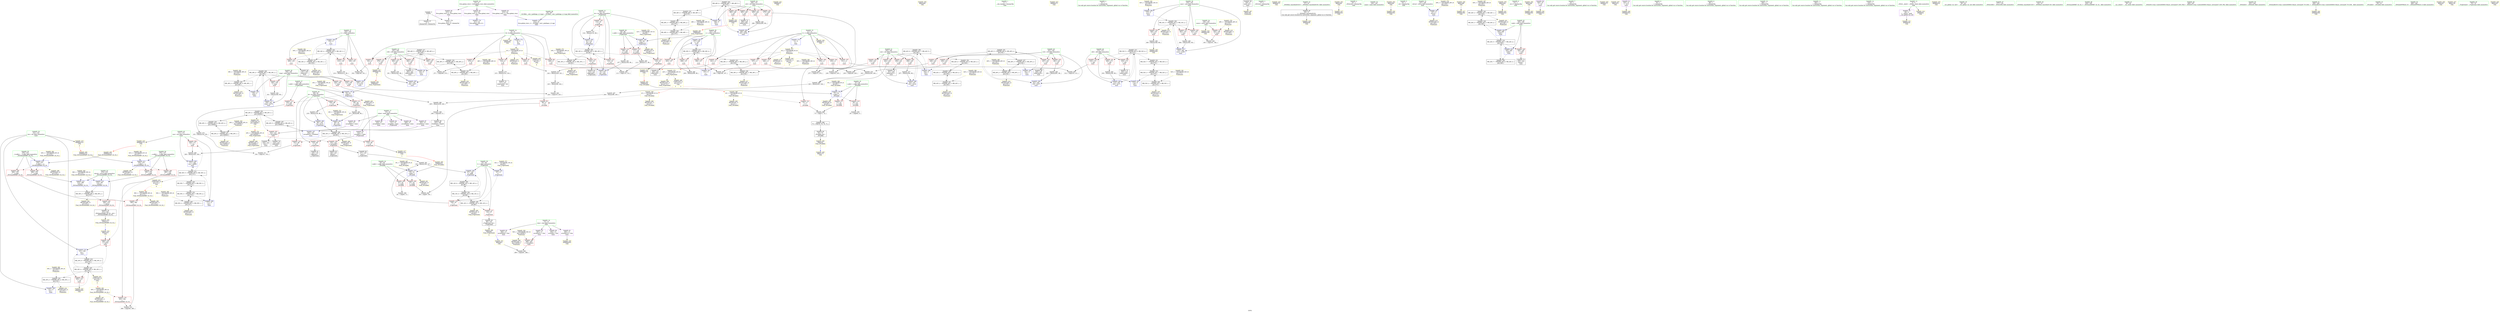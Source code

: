 digraph "SVFG" {
	label="SVFG";

	Node0x5626402d2c80 [shape=record,color=grey,label="{NodeID: 0\nNullPtr}"];
	Node0x5626402d2c80 -> Node0x5626402fe7e0[style=solid];
	Node0x5626402d2c80 -> Node0x562640305a60[style=solid];
	Node0x56264032a870 [shape=record,color=yellow,style=double,label="{NodeID: 360\n59V_1 = ENCHI(MR_59V_0)\npts\{375 \}\nFun[_ZSt3maxIiERKT_S2_S2_]}"];
	Node0x56264032a870 -> Node0x562640308a50[style=dashed];
	Node0x56264032a870 -> Node0x562640308b20[style=dashed];
	Node0x5626403024d0 [shape=record,color=grey,label="{NodeID: 277\n257 = Binary(256, 98, )\n}"];
	Node0x5626403024d0 -> Node0x562640300d60[style=solid];
	Node0x562640300a20 [shape=record,color=blue,label="{NodeID: 194\n159\<--9\nmap\<--\nmain\n}"];
	Node0x562640300a20 -> Node0x56264031fe70[style=dashed];
	Node0x5626402fdc10 [shape=record,color=red,label="{NodeID: 111\n71\<--57\n\<--c.addr\n_Z5validii\n}"];
	Node0x5626402fdc10 -> Node0x56264030f850[style=solid];
	Node0x5626402fbfa0 [shape=record,color=green,label="{NodeID: 28\n85\<--86\nc.addr\<--c.addr_field_insensitive\n_Z7getclueii\n}"];
	Node0x5626402fbfa0 -> Node0x5626402fde80[style=solid];
	Node0x5626402fbfa0 -> Node0x5626402fdf50[style=solid];
	Node0x5626402fbfa0 -> Node0x562640305dd0[style=solid];
	Node0x562640306b40 [shape=record,color=yellow,style=double,label="{NodeID: 388\n46V_1 = ENCHI(MR_46V_0)\npts\{168 \}\nFun[main]}"];
	Node0x562640306b40 -> Node0x562640325370[style=dashed];
	Node0x5626403102d0 [shape=record,color=grey,label="{NodeID: 305\n65 = cmp(64, 9, )\n}"];
	Node0x562640309000 [shape=record,color=yellow,style=double,label="{NodeID: 222\nAPARM(7)\nCS[]}"];
	Node0x562640303b90 [shape=record,color=red,label="{NodeID: 139\n238\<--159\n\<--map\nmain\n}"];
	Node0x562640303b90 -> Node0x56264030e650[style=solid];
	Node0x5626402fe6e0 [shape=record,color=green,label="{NodeID: 56\n25\<--407\n_GLOBAL__sub_I_pdallago_2_0.cpp\<--_GLOBAL__sub_I_pdallago_2_0.cpp_field_insensitive\n}"];
	Node0x5626402fe6e0 -> Node0x562640305960[style=solid];
	Node0x562640331750 [shape=record,color=yellow,style=double,label="{NodeID: 416\nRETMU(34V_2)\npts\{156 \}\nFun[main]}"];
	Node0x562640322170 [shape=record,color=black,label="{NodeID: 333\nMR_52V_3 = PHI(MR_52V_7, MR_52V_2, )\npts\{174 \}\n}"];
	Node0x562640322170 -> Node0x5626403014b0[style=dashed];
	Node0x562640322170 -> Node0x56264031e570[style=dashed];
	Node0x562640322170 -> Node0x562640326270[style=dashed];
	Node0x56264030a580 [shape=record,color=yellow,style=double,label="{NodeID: 250\nARet(206)\nCS[]}"];
	Node0x562640305250 [shape=record,color=red,label="{NodeID: 167\n391\<--376\n\<--__a.addr\n_ZSt3maxIiERKT_S2_S2_\n}"];
	Node0x562640305250 -> Node0x562640308b20[style=solid];
	Node0x5626402ffe30 [shape=record,color=purple,label="{NodeID: 84\n121\<--15\narrayidx\<--mine\n_Z7getclueii\n}"];
	Node0x5626402f7420 [shape=record,color=green,label="{NodeID: 1\n7\<--1\n__dso_handle\<--dummyObj\nGlob }"];
	Node0x56264032b390 [shape=record,color=yellow,style=double,label="{NodeID: 361\n61V_1 = ENCHI(MR_61V_0)\npts\{377 \}\nFun[_ZSt3maxIiERKT_S2_S2_]}"];
	Node0x56264032b390 -> Node0x5626403088b0[style=dashed];
	Node0x562640302650 [shape=record,color=grey,label="{NodeID: 278\n223 = Binary(98, 222, )\n}"];
	Node0x562640302650 -> Node0x56264030fb50[style=solid];
	Node0x562640300af0 [shape=record,color=blue,label="{NodeID: 195\n161\<--9\nr18\<--\nmain\n}"];
	Node0x562640300af0 -> Node0x562640327b70[style=dashed];
	Node0x5626402fdce0 [shape=record,color=red,label="{NodeID: 112\n96\<--83\n\<--r.addr\n_Z7getclueii\n}"];
	Node0x5626402fdce0 -> Node0x56264030e050[style=solid];
	Node0x5626402fc070 [shape=record,color=green,label="{NodeID: 29\n87\<--88\nt\<--t_field_insensitive\n_Z7getclueii\n}"];
	Node0x5626402fc070 -> Node0x5626403028e0[style=solid];
	Node0x5626402fc070 -> Node0x5626403029b0[style=solid];
	Node0x5626402fc070 -> Node0x562640305ea0[style=solid];
	Node0x5626402fc070 -> Node0x562640306110[style=solid];
	Node0x562640306c20 [shape=record,color=yellow,style=double,label="{NodeID: 389\n48V_1 = ENCHI(MR_48V_0)\npts\{170 \}\nFun[main]}"];
	Node0x562640306c20 -> Node0x562640325870[style=dashed];
	Node0x562640310450 [shape=record,color=grey,label="{NodeID: 306\n62 = cmp(61, 9, )\n}"];
	Node0x5626403090d0 [shape=record,color=yellow,style=double,label="{NodeID: 223\nAPARM(17)\nCS[]}"];
	Node0x562640303c60 [shape=record,color=red,label="{NodeID: 140\n340\<--159\n\<--map\nmain\n}"];
	Node0x562640303c60 -> Node0x56264030ef50[style=solid];
	Node0x5626402fe7e0 [shape=record,color=black,label="{NodeID: 57\n2\<--3\ndummyVal\<--dummyVal\n}"];
	Node0x562640331830 [shape=record,color=yellow,style=double,label="{NodeID: 417\nRETMU(36V_2)\npts\{158 \}\nFun[main]}"];
	Node0x562640322670 [shape=record,color=black,label="{NodeID: 334\nMR_20V_3 = PHI(MR_20V_4, MR_20V_2, )\npts\{160000 \}\n}"];
	Node0x562640322670 -> Node0x562640326770[style=dashed];
	Node0x562640322670 -> Node0x562640328570[style=dashed];
	Node0x56264030a610 [shape=record,color=yellow,style=double,label="{NodeID: 251\nARet(281)\nCS[]}"];
	Node0x56264030a610 -> Node0x56264030f550[style=solid];
	Node0x562640305320 [shape=record,color=red,label="{NodeID: 168\n384\<--378\n\<--__b.addr\n_ZSt3maxIiERKT_S2_S2_\n}"];
	Node0x562640305320 -> Node0x562640305590[style=solid];
	Node0x5626402fff00 [shape=record,color=purple,label="{NodeID: 85\n124\<--15\narrayidx7\<--mine\n_Z7getclueii\n}"];
	Node0x5626402fff00 -> Node0x562640303100[style=solid];
	Node0x5626402e3df0 [shape=record,color=green,label="{NodeID: 2\n9\<--1\n\<--dummyObj\nCan only get source location for instruction, argument, global var or function.}"];
	Node0x56264032b470 [shape=record,color=yellow,style=double,label="{NodeID: 362\n63V_1 = ENCHI(MR_63V_0)\npts\{379 \}\nFun[_ZSt3maxIiERKT_S2_S2_]}"];
	Node0x56264032b470 -> Node0x562640308980[style=dashed];
	Node0x5626403027d0 [shape=record,color=grey,label="{NodeID: 279\n301 = Binary(300, 98, )\n}"];
	Node0x5626403027d0 -> Node0x562640301310[style=solid];
	Node0x562640300bc0 [shape=record,color=blue,label="{NodeID: 196\n163\<--9\nc22\<--\nmain\n}"];
	Node0x562640300bc0 -> Node0x562640329470[style=dashed];
	Node0x5626402fddb0 [shape=record,color=red,label="{NodeID: 113\n102\<--83\n\<--r.addr\n_Z7getclueii\n}"];
	Node0x5626402fddb0 -> Node0x562640302050[style=solid];
	Node0x5626402fc140 [shape=record,color=green,label="{NodeID: 30\n89\<--90\ndr\<--dr_field_insensitive\n_Z7getclueii\n}"];
	Node0x5626402fc140 -> Node0x562640302a80[style=solid];
	Node0x5626402fc140 -> Node0x562640302b50[style=solid];
	Node0x5626402fc140 -> Node0x562640302c20[style=solid];
	Node0x5626402fc140 -> Node0x562640302cf0[style=solid];
	Node0x5626402fc140 -> Node0x562640305f70[style=solid];
	Node0x5626402fc140 -> Node0x5626403062b0[style=solid];
	Node0x562640306d00 [shape=record,color=yellow,style=double,label="{NodeID: 390\n50V_1 = ENCHI(MR_50V_0)\npts\{172 \}\nFun[main]}"];
	Node0x562640306d00 -> Node0x562640325d70[style=dashed];
	Node0x5626403105d0 [shape=record,color=grey,label="{NodeID: 307\n198 = cmp(196, 197, )\n}"];
	Node0x5626403091a0 [shape=record,color=yellow,style=double,label="{NodeID: 224\nAPARM(149)\nCS[]}"];
	Node0x562640303d30 [shape=record,color=red,label="{NodeID: 141\n228\<--161\n\<--r18\nmain\n}"];
	Node0x562640303d30 -> Node0x56264030f3d0[style=solid];
	Node0x5626402fe8e0 [shape=record,color=black,label="{NodeID: 58\n146\<--9\nmain_ret\<--\nmain\n}"];
	Node0x5626402fe8e0 -> Node0x56264030b6b0[style=solid];
	Node0x562640331910 [shape=record,color=yellow,style=double,label="{NodeID: 418\nRETMU(38V_2)\npts\{160 \}\nFun[main]}"];
	Node0x562640322b70 [shape=record,color=black,label="{NodeID: 335\nMR_30V_2 = PHI(MR_30V_4, MR_30V_1, )\npts\{152 \}\n}"];
	Node0x562640322b70 -> Node0x562640306520[style=dashed];
	Node0x562640322b70 -> Node0x562640331590[style=dashed];
	Node0x56264030a6a0 [shape=record,color=yellow,style=double,label="{NodeID: 252\nARet(333)\nCS[]}"];
	Node0x56264030a6a0 -> Node0x562640304fe0[style=solid];
	Node0x5626403053f0 [shape=record,color=red,label="{NodeID: 169\n388\<--378\n\<--__b.addr\n_ZSt3maxIiERKT_S2_S2_\n}"];
	Node0x5626403053f0 -> Node0x562640308a50[style=solid];
	Node0x5626402fffd0 [shape=record,color=purple,label="{NodeID: 86\n249\<--15\narrayidx30\<--mine\nmain\n}"];
	Node0x5626402e3e80 [shape=record,color=green,label="{NodeID: 3\n17\<--1\n_ZSt3cin\<--dummyObj\nGlob }"];
	Node0x56264032b550 [shape=record,color=yellow,style=double,label="{NodeID: 363\n30V_1 = ENCHI(MR_30V_0)\npts\{152 \}\nFun[_ZSt3maxIiERKT_S2_S2_]}"];
	Node0x56264032b550 -> Node0x5626403054c0[style=dashed];
	Node0x56264032b550 -> Node0x562640307d60[style=dashed];
	Node0x56264030dd50 [shape=record,color=grey,label="{NodeID: 280\n209 = Binary(208, 98, )\n}"];
	Node0x56264030dd50 -> Node0x562640300880[style=solid];
	Node0x562640300c90 [shape=record,color=blue,label="{NodeID: 197\n252\<--253\narrayidx32\<--frombool\nmain\n}"];
	Node0x562640300c90 -> Node0x562640329970[style=dashed];
	Node0x5626402fde80 [shape=record,color=red,label="{NodeID: 114\n106\<--85\n\<--c.addr\n_Z7getclueii\n}"];
	Node0x5626402fde80 -> Node0x56264030edd0[style=solid];
	Node0x5626402fc210 [shape=record,color=green,label="{NodeID: 31\n91\<--92\ndc\<--dc_field_insensitive\n_Z7getclueii\n}"];
	Node0x5626402fc210 -> Node0x562640302dc0[style=solid];
	Node0x5626402fc210 -> Node0x562640302e90[style=solid];
	Node0x5626402fc210 -> Node0x562640302f60[style=solid];
	Node0x5626402fc210 -> Node0x562640303030[style=solid];
	Node0x5626402fc210 -> Node0x562640306040[style=solid];
	Node0x5626402fc210 -> Node0x5626403061e0[style=solid];
	Node0x562640306de0 [shape=record,color=yellow,style=double,label="{NodeID: 391\n52V_1 = ENCHI(MR_52V_0)\npts\{174 \}\nFun[main]}"];
	Node0x562640306de0 -> Node0x562640326270[style=dashed];
	Node0x562640310750 [shape=record,color=grey,label="{NodeID: 308\n246 = cmp(245, 9, )\n}"];
	Node0x562640310750 -> Node0x5626402ff130[style=solid];
	Node0x562640309270 [shape=record,color=yellow,style=double,label="{NodeID: 225\nAPARM(17)\nCS[]}"];
	Node0x562640303e00 [shape=record,color=red,label="{NodeID: 142\n239\<--161\n\<--r18\nmain\n}"];
	Node0x562640303e00 -> Node0x562640301a50[style=solid];
	Node0x5626402fe9b0 [shape=record,color=black,label="{NodeID: 59\n36\<--37\n\<--_ZNSt8ios_base4InitD1Ev\nCan only get source location for instruction, argument, global var or function.}"];
	Node0x5626402fe9b0 -> Node0x562640308e60[style=solid];
	Node0x5626403319f0 [shape=record,color=yellow,style=double,label="{NodeID: 419\nRETMU(40V_2)\npts\{162 \}\nFun[main]}"];
	Node0x562640323070 [shape=record,color=black,label="{NodeID: 336\nMR_32V_3 = PHI(MR_32V_4, MR_32V_2, )\npts\{154 \}\n}"];
	Node0x562640323070 -> Node0x562640303370[style=dashed];
	Node0x562640323070 -> Node0x562640303440[style=dashed];
	Node0x562640323070 -> Node0x562640303510[style=dashed];
	Node0x562640323070 -> Node0x5626403087e0[style=dashed];
	Node0x562640323070 -> Node0x562640331670[style=dashed];
	Node0x56264030a730 [shape=record,color=yellow,style=double,label="{NodeID: 253\nARet(345)\nCS[]}"];
	Node0x56264030a730 -> Node0x562640309c30[style=solid];
	Node0x5626403054c0 [shape=record,color=red,label="{NodeID: 170\n383\<--382\n\<--\n_ZSt3maxIiERKT_S2_S2_\n}"];
	Node0x5626403054c0 -> Node0x562640310a50[style=solid];
	Node0x5626403000a0 [shape=record,color=purple,label="{NodeID: 87\n252\<--15\narrayidx32\<--mine\nmain\n}"];
	Node0x5626403000a0 -> Node0x562640300c90[style=solid];
	Node0x5626402e8340 [shape=record,color=green,label="{NodeID: 4\n18\<--1\n_ZSt4cout\<--dummyObj\nGlob }"];
	Node0x56264032b630 [shape=record,color=yellow,style=double,label="{NodeID: 364\n50V_1 = ENCHI(MR_50V_0)\npts\{172 \}\nFun[_ZSt3maxIiERKT_S2_S2_]}"];
	Node0x56264032b630 -> Node0x562640305590[style=dashed];
	Node0x56264032b630 -> Node0x562640307e40[style=dashed];
	Node0x56264030ded0 [shape=record,color=grey,label="{NodeID: 281\n129 = Binary(128, 127, )\n}"];
	Node0x56264030ded0 -> Node0x562640306110[style=solid];
	Node0x562640300d60 [shape=record,color=blue,label="{NodeID: 198\n163\<--257\nc22\<--inc34\nmain\n}"];
	Node0x562640300d60 -> Node0x562640329470[style=dashed];
	Node0x5626402fdf50 [shape=record,color=red,label="{NodeID: 115\n111\<--85\n\<--c.addr\n_Z7getclueii\n}"];
	Node0x5626402fdf50 -> Node0x56264030e4d0[style=solid];
	Node0x5626402fc2e0 [shape=record,color=green,label="{NodeID: 32\n144\<--145\nmain\<--main_field_insensitive\n}"];
	Node0x562640306ec0 [shape=record,color=yellow,style=double,label="{NodeID: 392\n54V_1 = ENCHI(MR_54V_0)\npts\{140000 \}\nFun[main]}"];
	Node0x562640306ec0 -> Node0x562640304e40[style=dashed];
	Node0x562640306ec0 -> Node0x562640332010[style=dashed];
	Node0x5626403108d0 [shape=record,color=grey,label="{NodeID: 309\n183 = cmp(181, 182, )\n}"];
	Node0x562640309340 [shape=record,color=yellow,style=double,label="{NodeID: 226\nAPARM(8)\nCS[]}"];
	Node0x562640303ed0 [shape=record,color=red,label="{NodeID: 143\n247\<--161\n\<--r18\nmain\n}"];
	Node0x562640303ed0 -> Node0x5626402ff200[style=solid];
	Node0x5626402feab0 [shape=record,color=black,label="{NodeID: 60\n52\<--75\n_Z5validii_ret\<--\n_Z5validii\n}"];
	Node0x5626402feab0 -> Node0x56264030b4d0[style=solid];
	Node0x562640331ad0 [shape=record,color=yellow,style=double,label="{NodeID: 420\nRETMU(42V_2)\npts\{164 \}\nFun[main]}"];
	Node0x562640323570 [shape=record,color=black,label="{NodeID: 337\nMR_34V_2 = PHI(MR_34V_4, MR_34V_1, )\npts\{156 \}\n}"];
	Node0x562640323570 -> Node0x5626403065f0[style=dashed];
	Node0x562640323570 -> Node0x562640331750[style=dashed];
	Node0x56264030a7c0 [shape=record,color=yellow,style=double,label="{NodeID: 254\nARet(350)\nCS[]}"];
	Node0x56264030a7c0 -> Node0x562640309dd0[style=solid];
	Node0x562640305590 [shape=record,color=red,label="{NodeID: 171\n385\<--384\n\<--\n_ZSt3maxIiERKT_S2_S2_\n}"];
	Node0x562640305590 -> Node0x562640310a50[style=solid];
	Node0x562640300170 [shape=record,color=purple,label="{NodeID: 88\n318\<--15\narrayidx65\<--mine\nmain\n}"];
	Node0x5626402e83d0 [shape=record,color=green,label="{NodeID: 5\n19\<--1\n.str\<--dummyObj\nGlob }"];
	Node0x56264032b710 [shape=record,color=yellow,style=double,label="{NodeID: 365\n2V_1 = ENCHI(MR_2V_0)\npts\{10 \}\nFun[_Z5validii]}"];
	Node0x56264032b710 -> Node0x5626403007b0[style=dashed];
	Node0x56264032b710 -> Node0x562640307f20[style=dashed];
	Node0x56264030e050 [shape=record,color=grey,label="{NodeID: 282\n97 = Binary(96, 98, )\n}"];
	Node0x56264030e050 -> Node0x562640305f70[style=solid];
	Node0x562640300e30 [shape=record,color=blue,label="{NodeID: 199\n161\<--262\nr18\<--inc37\nmain\n}"];
	Node0x562640300e30 -> Node0x562640327b70[style=dashed];
	Node0x5626403028e0 [shape=record,color=red,label="{NodeID: 116\n128\<--87\n\<--t\n_Z7getclueii\n}"];
	Node0x5626403028e0 -> Node0x56264030ded0[style=solid];
	Node0x5626402fc3b0 [shape=record,color=green,label="{NodeID: 33\n147\<--148\nretval\<--retval_field_insensitive\nmain\n}"];
	Node0x5626402fc3b0 -> Node0x562640306380[style=solid];
	Node0x562640306fa0 [shape=record,color=yellow,style=double,label="{NodeID: 393\n20V_1 = ENCHI(MR_20V_0)\npts\{160000 \}\nFun[main]}"];
	Node0x562640306fa0 -> Node0x562640326770[style=dashed];
	Node0x562640310a50 [shape=record,color=grey,label="{NodeID: 310\n386 = cmp(383, 385, )\n}"];
	Node0x562640309410 [shape=record,color=yellow,style=double,label="{NodeID: 227\nAPARM(186)\nCS[]}"];
	Node0x562640303fa0 [shape=record,color=red,label="{NodeID: 144\n261\<--161\n\<--r18\nmain\n}"];
	Node0x562640303fa0 -> Node0x56264030e350[style=solid];
	Node0x5626402feb80 [shape=record,color=black,label="{NodeID: 61\n120\<--119\nidxprom\<--\n_Z7getclueii\n}"];
	Node0x562640331bb0 [shape=record,color=yellow,style=double,label="{NodeID: 421\nRETMU(44V_2)\npts\{166 \}\nFun[main]}"];
	Node0x562640323a70 [shape=record,color=black,label="{NodeID: 338\nMR_36V_2 = PHI(MR_36V_3, MR_36V_1, )\npts\{158 \}\n}"];
	Node0x562640323a70 -> Node0x56264031ef70[style=dashed];
	Node0x562640323a70 -> Node0x562640331830[style=dashed];
	Node0x56264030a850 [shape=record,color=yellow,style=double,label="{NodeID: 255\nARet(354)\nCS[]}"];
	Node0x56264030a850 -> Node0x562640309f70[style=solid];
	Node0x562640305660 [shape=record,color=blue,label="{NodeID: 172\n8\<--9\nR\<--\nGlob }"];
	Node0x562640305660 -> Node0x56264031e3a0[style=dashed];
	Node0x562640300240 [shape=record,color=purple,label="{NodeID: 89\n321\<--15\narrayidx67\<--mine\nmain\n}"];
	Node0x562640300240 -> Node0x562640304f10[style=solid];
	Node0x5626402e3bb0 [shape=record,color=green,label="{NodeID: 6\n21\<--1\n.str.1\<--dummyObj\nGlob }"];
	Node0x56264032b820 [shape=record,color=yellow,style=double,label="{NodeID: 366\n4V_1 = ENCHI(MR_4V_0)\npts\{12 \}\nFun[_Z5validii]}"];
	Node0x56264032b820 -> Node0x5626402fd3f0[style=dashed];
	Node0x56264032b820 -> Node0x562640308030[style=dashed];
	Node0x56264030e1d0 [shape=record,color=grey,label="{NodeID: 283\n296 = Binary(295, 98, )\n}"];
	Node0x56264030e1d0 -> Node0x562640301240[style=solid];
	Node0x562640300f00 [shape=record,color=blue,label="{NodeID: 200\n165\<--266\nvalid\<--\nmain\n}"];
	Node0x562640300f00 -> Node0x56264031c870[style=dashed];
	Node0x5626403029b0 [shape=record,color=red,label="{NodeID: 117\n142\<--87\n\<--t\n_Z7getclueii\n}"];
	Node0x5626403029b0 -> Node0x5626402feec0[style=solid];
	Node0x5626402fc480 [shape=record,color=green,label="{NodeID: 34\n149\<--150\ncasos\<--casos_field_insensitive\nmain\n}"];
	Node0x5626402fc480 -> Node0x5626403031d0[style=solid];
	Node0x5626402fc480 -> Node0x5626403091a0[style=solid];
	Node0x562640307080 [shape=record,color=yellow,style=double,label="{NodeID: 394\nRETMU(59V_3)\npts\{375 \}\nFun[_ZSt3maxIiERKT_S2_S2_]}"];
	Node0x562640310bd0 [shape=record,color=grey,label="{NodeID: 311\n104 = cmp(101, 103, )\n}"];
	Node0x5626403094e0 [shape=record,color=yellow,style=double,label="{NodeID: 228\nAPARM(11)\nCS[]}"];
	Node0x562640304070 [shape=record,color=red,label="{NodeID: 145\n234\<--163\n\<--c22\nmain\n}"];
	Node0x562640304070 -> Node0x56264030f250[style=solid];
	Node0x5626402fec50 [shape=record,color=black,label="{NodeID: 62\n123\<--122\nidxprom6\<--\n_Z7getclueii\n}"];
	Node0x562640331c90 [shape=record,color=yellow,style=double,label="{NodeID: 422\nRETMU(46V_2)\npts\{168 \}\nFun[main]}"];
	Node0x562640323f70 [shape=record,color=black,label="{NodeID: 339\nMR_38V_2 = PHI(MR_38V_4, MR_38V_1, )\npts\{160 \}\n}"];
	Node0x562640323f70 -> Node0x562640300a20[style=dashed];
	Node0x562640323f70 -> Node0x562640331910[style=dashed];
	Node0x56264030a8e0 [shape=record,color=yellow,style=double,label="{NodeID: 256\nARet(356)\nCS[]}"];
	Node0x56264030a8e0 -> Node0x56264030a110[style=solid];
	Node0x562640305760 [shape=record,color=blue,label="{NodeID: 173\n11\<--9\nC\<--\nGlob }"];
	Node0x562640305760 -> Node0x56264032ca20[style=dashed];
	Node0x562640300310 [shape=record,color=purple,label="{NodeID: 90\n344\<--19\n\<--.str\nmain\n}"];
	Node0x562640300310 -> Node0x562640309b60[style=solid];
	Node0x5626402e3c40 [shape=record,color=green,label="{NodeID: 7\n24\<--1\n\<--dummyObj\nCan only get source location for instruction, argument, global var or function.}"];
	Node0x56264032b900 [shape=record,color=yellow,style=double,label="{NodeID: 367\n6V_1 = ENCHI(MR_6V_0)\npts\{56 \}\nFun[_Z5validii]}"];
	Node0x56264032b900 -> Node0x562640305b60[style=dashed];
	Node0x56264030e350 [shape=record,color=grey,label="{NodeID: 284\n262 = Binary(261, 98, )\n}"];
	Node0x56264030e350 -> Node0x562640300e30[style=solid];
	Node0x562640300fd0 [shape=record,color=blue,label="{NodeID: 201\n167\<--9\nr39\<--\nmain\n}"];
	Node0x562640300fd0 -> Node0x56264031cd70[style=dashed];
	Node0x562640302a80 [shape=record,color=red,label="{NodeID: 118\n101\<--89\n\<--dr\n_Z7getclueii\n}"];
	Node0x562640302a80 -> Node0x562640310bd0[style=solid];
	Node0x5626402fc550 [shape=record,color=green,label="{NodeID: 35\n151\<--152\nres\<--res_field_insensitive\nmain\n}"];
	Node0x5626402fc550 -> Node0x5626403032a0[style=solid];
	Node0x5626402fc550 -> Node0x562640306520[style=solid];
	Node0x5626402fc550 -> Node0x562640301720[style=solid];
	Node0x5626402fc550 -> Node0x5626403098f0[style=solid];
	Node0x562640307ba0 [shape=record,color=yellow,style=double,label="{NodeID: 395\nRETMU(61V_2)\npts\{377 \}\nFun[_ZSt3maxIiERKT_S2_S2_]}"];
	Node0x56264031b470 [shape=record,color=black,label="{NodeID: 312\nMR_50V_5 = PHI(MR_50V_6, MR_50V_4, )\npts\{172 \}\n}"];
	Node0x56264031b470 -> Node0x562640304b00[style=dashed];
	Node0x56264031b470 -> Node0x562640304fe0[style=dashed];
	Node0x56264031b470 -> Node0x562640301580[style=dashed];
	Node0x56264031b470 -> Node0x56264031e480[style=dashed];
	Node0x56264031b470 -> Node0x5626403327b0[style=dashed];
	Node0x5626403095b0 [shape=record,color=yellow,style=double,label="{NodeID: 229\nAPARM(17)\nCS[]}"];
	Node0x562640304140 [shape=record,color=red,label="{NodeID: 146\n242\<--163\n\<--c22\nmain\n}"];
	Node0x562640304140 -> Node0x56264030e950[style=solid];
	Node0x5626402fed20 [shape=record,color=black,label="{NodeID: 63\n126\<--125\ntobool\<--\n_Z7getclueii\n}"];
	Node0x562640331d70 [shape=record,color=yellow,style=double,label="{NodeID: 423\nRETMU(48V_2)\npts\{170 \}\nFun[main]}"];
	Node0x562640324470 [shape=record,color=black,label="{NodeID: 340\nMR_40V_2 = PHI(MR_40V_3, MR_40V_1, )\npts\{162 \}\n}"];
	Node0x562640324470 -> Node0x562640320370[style=dashed];
	Node0x562640324470 -> Node0x5626403319f0[style=dashed];
	Node0x56264030a970 [shape=record,color=yellow,style=double,label="{NodeID: 257\nARet(357)\nCS[]}"];
	Node0x562640305860 [shape=record,color=blue,label="{NodeID: 174\n411\<--24\nllvm.global_ctors_0\<--\nGlob }"];
	Node0x5626403003e0 [shape=record,color=purple,label="{NodeID: 91\n353\<--21\n\<--.str.1\nmain\n}"];
	Node0x5626403003e0 -> Node0x562640309ea0[style=solid];
	Node0x5626402d2d70 [shape=record,color=green,label="{NodeID: 8\n76\<--1\n\<--dummyObj\nCan only get source location for instruction, argument, global var or function.}"];
	Node0x56264031dc70 [shape=record,color=yellow,style=double,label="{NodeID: 368\n8V_1 = ENCHI(MR_8V_0)\npts\{58 \}\nFun[_Z5validii]}"];
	Node0x56264031dc70 -> Node0x562640305c30[style=dashed];
	Node0x56264030e4d0 [shape=record,color=grey,label="{NodeID: 285\n112 = Binary(111, 98, )\n}"];
	Node0x56264030e4d0 -> Node0x56264030fe50[style=solid];
	Node0x5626403010a0 [shape=record,color=blue,label="{NodeID: 202\n169\<--9\nc43\<--\nmain\n}"];
	Node0x5626403010a0 -> Node0x56264031f470[style=dashed];
	Node0x562640302b50 [shape=record,color=red,label="{NodeID: 119\n115\<--89\n\<--dr\n_Z7getclueii\n}"];
	Node0x562640302b50 -> Node0x562640308bf0[style=solid];
	Node0x5626402fc620 [shape=record,color=green,label="{NodeID: 36\n153\<--154\ncaso\<--caso_field_insensitive\nmain\n}"];
	Node0x5626402fc620 -> Node0x562640303370[style=solid];
	Node0x5626402fc620 -> Node0x562640303440[style=solid];
	Node0x5626402fc620 -> Node0x562640303510[style=solid];
	Node0x5626402fc620 -> Node0x562640306450[style=solid];
	Node0x5626402fc620 -> Node0x5626403087e0[style=solid];
	Node0x562640307c80 [shape=record,color=yellow,style=double,label="{NodeID: 396\nRETMU(63V_2)\npts\{379 \}\nFun[_ZSt3maxIiERKT_S2_S2_]}"];
	Node0x56264031b970 [shape=record,color=black,label="{NodeID: 313\nMR_52V_5 = PHI(MR_52V_6, MR_52V_4, )\npts\{174 \}\n}"];
	Node0x56264031b970 -> Node0x562640304bd0[style=dashed];
	Node0x56264031b970 -> Node0x562640304ca0[style=dashed];
	Node0x56264031b970 -> Node0x562640304d70[style=dashed];
	Node0x56264031b970 -> Node0x562640301650[style=dashed];
	Node0x56264031b970 -> Node0x56264031e570[style=dashed];
	Node0x562640309680 [shape=record,color=yellow,style=double,label="{NodeID: 230\nAPARM(205)\nCS[]}"];
	Node0x562640304210 [shape=record,color=red,label="{NodeID: 147\n250\<--163\n\<--c22\nmain\n}"];
	Node0x562640304210 -> Node0x5626402ff2d0[style=solid];
	Node0x5626402fedf0 [shape=record,color=black,label="{NodeID: 64\n127\<--125\nconv\<--\n_Z7getclueii\n}"];
	Node0x5626402fedf0 -> Node0x56264030ded0[style=solid];
	Node0x562640331e50 [shape=record,color=yellow,style=double,label="{NodeID: 424\nRETMU(50V_2)\npts\{172 \}\nFun[main]}"];
	Node0x562640324970 [shape=record,color=black,label="{NodeID: 341\nMR_42V_2 = PHI(MR_42V_3, MR_42V_1, )\npts\{164 \}\n}"];
	Node0x562640324970 -> Node0x562640320870[style=dashed];
	Node0x562640324970 -> Node0x562640331ad0[style=dashed];
	Node0x56264030aa30 [shape=record,color=yellow,style=double,label="{NodeID: 258\nFPARM(372)\nFun[_ZSt3maxIiERKT_S2_S2_]}"];
	Node0x56264030aa30 -> Node0x5626403088b0[style=solid];
	Node0x562640305960 [shape=record,color=blue,label="{NodeID: 175\n412\<--25\nllvm.global_ctors_1\<--_GLOBAL__sub_I_pdallago_2_0.cpp\nGlob }"];
	Node0x5626403004b0 [shape=record,color=purple,label="{NodeID: 92\n411\<--23\nllvm.global_ctors_0\<--llvm.global_ctors\nGlob }"];
	Node0x5626403004b0 -> Node0x562640305860[style=solid];
	Node0x5626402d2e00 [shape=record,color=green,label="{NodeID: 9\n98\<--1\n\<--dummyObj\nCan only get source location for instruction, argument, global var or function.}"];
	Node0x56264031dd50 [shape=record,color=yellow,style=double,label="{NodeID: 369\n10V_1 = ENCHI(MR_10V_0)\npts\{84 \}\nFun[_Z7getclueii]}"];
	Node0x56264031dd50 -> Node0x562640305d00[style=dashed];
	Node0x56264030e650 [shape=record,color=grey,label="{NodeID: 286\n245 = Binary(238, 244, )\n}"];
	Node0x56264030e650 -> Node0x562640310750[style=solid];
	Node0x562640301170 [shape=record,color=blue,label="{NodeID: 203\n165\<--292\nvalid\<--\nmain\n}"];
	Node0x562640301170 -> Node0x562640329e70[style=dashed];
	Node0x562640302c20 [shape=record,color=red,label="{NodeID: 120\n119\<--89\n\<--dr\n_Z7getclueii\n}"];
	Node0x562640302c20 -> Node0x5626402feb80[style=solid];
	Node0x5626402fc6f0 [shape=record,color=green,label="{NodeID: 37\n155\<--156\nr\<--r_field_insensitive\nmain\n}"];
	Node0x5626402fc6f0 -> Node0x5626403035e0[style=solid];
	Node0x5626402fc6f0 -> Node0x5626403036b0[style=solid];
	Node0x5626402fc6f0 -> Node0x562640303780[style=solid];
	Node0x5626402fc6f0 -> Node0x5626403065f0[style=solid];
	Node0x5626402fc6f0 -> Node0x562640300950[style=solid];
	Node0x562640307d60 [shape=record,color=yellow,style=double,label="{NodeID: 397\nRETMU(30V_1)\npts\{152 \}\nFun[_ZSt3maxIiERKT_S2_S2_]}"];
	Node0x56264031be70 [shape=record,color=black,label="{NodeID: 314\nMR_59V_3 = PHI(MR_59V_4, MR_59V_2, )\npts\{375 \}\n}"];
	Node0x56264031be70 -> Node0x5626403050b0[style=dashed];
	Node0x56264031be70 -> Node0x562640307080[style=dashed];
	Node0x562640309750 [shape=record,color=yellow,style=double,label="{NodeID: 231\nAPARM(279)\nCS[]|{<s0>8}}"];
	Node0x562640309750:s0 -> Node0x56264030adf0[style=solid,color=red];
	Node0x5626403042e0 [shape=record,color=red,label="{NodeID: 148\n256\<--163\n\<--c22\nmain\n}"];
	Node0x5626403042e0 -> Node0x5626403024d0[style=solid];
	Node0x5626402feec0 [shape=record,color=black,label="{NodeID: 65\n80\<--142\n_Z7getclueii_ret\<--\n_Z7getclueii\n}"];
	Node0x5626402feec0 -> Node0x56264030b5c0[style=solid];
	Node0x562640331f30 [shape=record,color=yellow,style=double,label="{NodeID: 425\nRETMU(52V_2)\npts\{174 \}\nFun[main]}"];
	Node0x562640324e70 [shape=record,color=black,label="{NodeID: 342\nMR_44V_2 = PHI(MR_44V_3, MR_44V_1, )\npts\{166 \}\n}"];
	Node0x562640324e70 -> Node0x562640320d70[style=dashed];
	Node0x562640324e70 -> Node0x562640331bb0[style=dashed];
	Node0x56264030ab20 [shape=record,color=yellow,style=double,label="{NodeID: 259\nFPARM(373)\nFun[_ZSt3maxIiERKT_S2_S2_]}"];
	Node0x56264030ab20 -> Node0x562640308980[style=solid];
	Node0x562640305a60 [shape=record,color=blue, style = dotted,label="{NodeID: 176\n413\<--3\nllvm.global_ctors_2\<--dummyVal\nGlob }"];
	Node0x5626403005b0 [shape=record,color=purple,label="{NodeID: 93\n412\<--23\nllvm.global_ctors_1\<--llvm.global_ctors\nGlob }"];
	Node0x5626403005b0 -> Node0x562640305960[style=solid];
	Node0x5626402e96d0 [shape=record,color=green,label="{NodeID: 10\n266\<--1\n\<--dummyObj\nCan only get source location for instruction, argument, global var or function.}"];
	Node0x56264031de60 [shape=record,color=yellow,style=double,label="{NodeID: 370\n12V_1 = ENCHI(MR_12V_0)\npts\{86 \}\nFun[_Z7getclueii]}"];
	Node0x56264031de60 -> Node0x562640305dd0[style=dashed];
	Node0x56264030e7d0 [shape=record,color=grey,label="{NodeID: 287\n244 = Binary(98, 243, )\n}"];
	Node0x56264030e7d0 -> Node0x56264030e650[style=solid];
	Node0x562640301240 [shape=record,color=blue,label="{NodeID: 204\n169\<--296\nc43\<--inc54\nmain\n}"];
	Node0x562640301240 -> Node0x56264031f470[style=dashed];
	Node0x562640302cf0 [shape=record,color=red,label="{NodeID: 121\n138\<--89\n\<--dr\n_Z7getclueii\n}"];
	Node0x562640302cf0 -> Node0x562640301bd0[style=solid];
	Node0x5626402fc7c0 [shape=record,color=green,label="{NodeID: 38\n157\<--158\nc\<--c_field_insensitive\nmain\n}"];
	Node0x5626402fc7c0 -> Node0x562640303850[style=solid];
	Node0x5626402fc7c0 -> Node0x562640303920[style=solid];
	Node0x5626402fc7c0 -> Node0x5626403039f0[style=solid];
	Node0x5626402fc7c0 -> Node0x5626403066c0[style=solid];
	Node0x5626402fc7c0 -> Node0x562640300880[style=solid];
	Node0x562640307e40 [shape=record,color=yellow,style=double,label="{NodeID: 398\nRETMU(50V_1)\npts\{172 \}\nFun[_ZSt3maxIiERKT_S2_S2_]}"];
	Node0x56264031c370 [shape=record,color=black,label="{NodeID: 315\nMR_36V_5 = PHI(MR_36V_6, MR_36V_4, )\npts\{158 \}\n}"];
	Node0x56264031c370 -> Node0x562640303850[style=dashed];
	Node0x56264031c370 -> Node0x562640303920[style=dashed];
	Node0x56264031c370 -> Node0x5626403039f0[style=dashed];
	Node0x56264031c370 -> Node0x562640300880[style=dashed];
	Node0x56264031c370 -> Node0x56264031ef70[style=dashed];
	Node0x562640309820 [shape=record,color=yellow,style=double,label="{NodeID: 232\nAPARM(280)\nCS[]|{<s0>8}}"];
	Node0x562640309820:s0 -> Node0x56264030aee0[style=solid,color=red];
	Node0x5626403043b0 [shape=record,color=red,label="{NodeID: 149\n304\<--165\n\<--valid\nmain\n}"];
	Node0x5626403043b0 -> Node0x5626402ff540[style=solid];
	Node0x5626402fef90 [shape=record,color=black,label="{NodeID: 66\n201\<--200\nidxprom\<--\nmain\n}"];
	Node0x562640332010 [shape=record,color=yellow,style=double,label="{NodeID: 426\nRETMU(54V_1)\npts\{140000 \}\nFun[main]}"];
	Node0x562640325370 [shape=record,color=black,label="{NodeID: 343\nMR_46V_2 = PHI(MR_46V_3, MR_46V_1, )\npts\{168 \}\n}"];
	Node0x562640325370 -> Node0x562640321270[style=dashed];
	Node0x562640325370 -> Node0x562640331c90[style=dashed];
	Node0x56264030ac10 [shape=record,color=yellow,style=double,label="{NodeID: 260\nFPARM(53)\nFun[_Z5validii]}"];
	Node0x56264030ac10 -> Node0x562640305b60[style=solid];
	Node0x562640305b60 [shape=record,color=blue,label="{NodeID: 177\n55\<--53\nr.addr\<--r\n_Z5validii\n}"];
	Node0x562640305b60 -> Node0x5626402fd9a0[style=dashed];
	Node0x562640305b60 -> Node0x5626402fda70[style=dashed];
	Node0x562640305b60 -> Node0x562640308110[style=dashed];
	Node0x5626403006b0 [shape=record,color=purple,label="{NodeID: 94\n413\<--23\nllvm.global_ctors_2\<--llvm.global_ctors\nGlob }"];
	Node0x5626403006b0 -> Node0x562640305a60[style=solid];
	Node0x5626402e9760 [shape=record,color=green,label="{NodeID: 11\n292\<--1\n\<--dummyObj\nCan only get source location for instruction, argument, global var or function.}"];
	Node0x56264031df40 [shape=record,color=yellow,style=double,label="{NodeID: 371\n14V_1 = ENCHI(MR_14V_0)\npts\{88 \}\nFun[_Z7getclueii]}"];
	Node0x56264031df40 -> Node0x562640305ea0[style=dashed];
	Node0x56264030e950 [shape=record,color=grey,label="{NodeID: 288\n243 = Binary(241, 242, )\n}"];
	Node0x56264030e950 -> Node0x56264030e7d0[style=solid];
	Node0x562640301310 [shape=record,color=blue,label="{NodeID: 205\n167\<--301\nr39\<--inc57\nmain\n}"];
	Node0x562640301310 -> Node0x56264031cd70[style=dashed];
	Node0x562640302dc0 [shape=record,color=red,label="{NodeID: 122\n110\<--91\n\<--dc\n_Z7getclueii\n}"];
	Node0x562640302dc0 -> Node0x56264030fe50[style=solid];
	Node0x5626402fc890 [shape=record,color=green,label="{NodeID: 39\n159\<--160\nmap\<--map_field_insensitive\nmain\n}"];
	Node0x5626402fc890 -> Node0x562640303ac0[style=solid];
	Node0x5626402fc890 -> Node0x562640303b90[style=solid];
	Node0x5626402fc890 -> Node0x562640303c60[style=solid];
	Node0x5626402fc890 -> Node0x562640300a20[style=solid];
	Node0x5626402fc890 -> Node0x5626403017f0[style=solid];
	Node0x562640307f20 [shape=record,color=yellow,style=double,label="{NodeID: 399\nRETMU(2V_1)\npts\{10 \}\nFun[_Z5validii]}"];
	Node0x56264031c870 [shape=record,color=black,label="{NodeID: 316\nMR_44V_5 = PHI(MR_44V_7, MR_44V_4, )\npts\{166 \}\n}"];
	Node0x56264031c870 -> Node0x5626403043b0[style=dashed];
	Node0x56264031c870 -> Node0x562640301170[style=dashed];
	Node0x56264031c870 -> Node0x562640320d70[style=dashed];
	Node0x56264031c870 -> Node0x562640329e70[style=dashed];
	Node0x5626403098f0 [shape=record,color=yellow,style=double,label="{NodeID: 233\nAPARM(151)\nCS[]|{<s0>9}}"];
	Node0x5626403098f0:s0 -> Node0x56264030aa30[style=solid,color=red];
	Node0x562640304480 [shape=record,color=red,label="{NodeID: 150\n269\<--167\n\<--r39\nmain\n}"];
	Node0x562640304480 -> Node0x56264030fcd0[style=solid];
	Node0x5626402ff060 [shape=record,color=black,label="{NodeID: 67\n204\<--203\nidxprom9\<--\nmain\n}"];
	Node0x5626403320f0 [shape=record,color=yellow,style=double,label="{NodeID: 427\nRETMU(20V_2)\npts\{160000 \}\nFun[main]}"];
	Node0x562640325870 [shape=record,color=black,label="{NodeID: 344\nMR_48V_2 = PHI(MR_48V_3, MR_48V_1, )\npts\{170 \}\n}"];
	Node0x562640325870 -> Node0x562640321770[style=dashed];
	Node0x562640325870 -> Node0x562640331d70[style=dashed];
	Node0x56264030ad00 [shape=record,color=yellow,style=double,label="{NodeID: 261\nFPARM(54)\nFun[_Z5validii]}"];
	Node0x56264030ad00 -> Node0x562640305c30[style=solid];
	Node0x562640305c30 [shape=record,color=blue,label="{NodeID: 178\n57\<--54\nc.addr\<--c\n_Z5validii\n}"];
	Node0x562640305c30 -> Node0x5626402fdb40[style=dashed];
	Node0x562640305c30 -> Node0x5626402fdc10[style=dashed];
	Node0x562640305c30 -> Node0x5626403081f0[style=dashed];
	Node0x5626403007b0 [shape=record,color=red,label="{NodeID: 95\n68\<--8\n\<--R\n_Z5validii\n}"];
	Node0x5626403007b0 -> Node0x562640310150[style=solid];
	Node0x5626402e97f0 [shape=record,color=green,label="{NodeID: 12\n316\<--1\n\<--dummyObj\nCan only get source location for instruction, argument, global var or function.}"];
	Node0x56264031e020 [shape=record,color=yellow,style=double,label="{NodeID: 372\n16V_1 = ENCHI(MR_16V_0)\npts\{90 \}\nFun[_Z7getclueii]}"];
	Node0x56264031e020 -> Node0x562640305f70[style=dashed];
	Node0x56264030ead0 [shape=record,color=grey,label="{NodeID: 289\n364 = Binary(363, 98, )\n}"];
	Node0x56264030ead0 -> Node0x5626403087e0[style=solid];
	Node0x5626403013e0 [shape=record,color=blue,label="{NodeID: 206\n171\<--9\ncan\<--\nmain\n}"];
	Node0x5626403013e0 -> Node0x56264031b470[style=dashed];
	Node0x562640302e90 [shape=record,color=red,label="{NodeID: 123\n116\<--91\n\<--dc\n_Z7getclueii\n}"];
	Node0x562640302e90 -> Node0x562640308cc0[style=solid];
	Node0x5626402fc960 [shape=record,color=green,label="{NodeID: 40\n161\<--162\nr18\<--r18_field_insensitive\nmain\n}"];
	Node0x5626402fc960 -> Node0x562640303d30[style=solid];
	Node0x5626402fc960 -> Node0x562640303e00[style=solid];
	Node0x5626402fc960 -> Node0x562640303ed0[style=solid];
	Node0x5626402fc960 -> Node0x562640303fa0[style=solid];
	Node0x5626402fc960 -> Node0x562640300af0[style=solid];
	Node0x5626402fc960 -> Node0x562640300e30[style=solid];
	Node0x562640308030 [shape=record,color=yellow,style=double,label="{NodeID: 400\nRETMU(4V_1)\npts\{12 \}\nFun[_Z5validii]}"];
	Node0x56264031cd70 [shape=record,color=black,label="{NodeID: 317\nMR_46V_5 = PHI(MR_46V_6, MR_46V_4, )\npts\{168 \}\n}"];
	Node0x56264031cd70 -> Node0x562640304480[style=dashed];
	Node0x56264031cd70 -> Node0x562640304550[style=dashed];
	Node0x56264031cd70 -> Node0x562640304620[style=dashed];
	Node0x56264031cd70 -> Node0x5626403046f0[style=dashed];
	Node0x56264031cd70 -> Node0x562640301310[style=dashed];
	Node0x56264031cd70 -> Node0x562640321270[style=dashed];
	Node0x5626403099c0 [shape=record,color=yellow,style=double,label="{NodeID: 234\nAPARM(171)\nCS[]|{<s0>9}}"];
	Node0x5626403099c0:s0 -> Node0x56264030ab20[style=solid,color=red];
	Node0x562640304550 [shape=record,color=red,label="{NodeID: 151\n279\<--167\n\<--r39\nmain\n}"];
	Node0x562640304550 -> Node0x562640309750[style=solid];
	Node0x5626402ff130 [shape=record,color=black,label="{NodeID: 68\n253\<--246\nfrombool\<--cmp28\nmain\n}"];
	Node0x5626402ff130 -> Node0x562640300c90[style=solid];
	Node0x5626403321d0 [shape=record,color=yellow,style=double,label="{NodeID: 428\nCSMU(22V_1)\npts\{10 12 \}\nCS[]|{<s0>3|<s1>3}}"];
	Node0x5626403321d0:s0 -> Node0x56264032b710[style=dashed,color=red];
	Node0x5626403321d0:s1 -> Node0x56264032b820[style=dashed,color=red];
	Node0x562640325d70 [shape=record,color=black,label="{NodeID: 345\nMR_50V_2 = PHI(MR_50V_3, MR_50V_1, )\npts\{172 \}\n}"];
	Node0x562640325d70 -> Node0x562640321c70[style=dashed];
	Node0x562640325d70 -> Node0x562640331e50[style=dashed];
	Node0x56264030adf0 [shape=record,color=yellow,style=double,label="{NodeID: 262\nFPARM(81)\nFun[_Z7getclueii]}"];
	Node0x56264030adf0 -> Node0x562640305d00[style=solid];
	Node0x562640305d00 [shape=record,color=blue,label="{NodeID: 179\n83\<--81\nr.addr\<--r\n_Z7getclueii\n}"];
	Node0x562640305d00 -> Node0x5626402fdce0[style=dashed];
	Node0x562640305d00 -> Node0x5626402fddb0[style=dashed];
	Node0x562640305d00 -> Node0x5626403082d0[style=dashed];
	Node0x5626402fcfe0 [shape=record,color=red,label="{NodeID: 96\n191\<--8\n\<--R\nmain\n}"];
	Node0x5626402fcfe0 -> Node0x56264030ffd0[style=solid];
	Node0x5626402e9210 [shape=record,color=green,label="{NodeID: 13\n4\<--6\n_ZStL8__ioinit\<--_ZStL8__ioinit_field_insensitive\nGlob }"];
	Node0x5626402e9210 -> Node0x5626402ffa20[style=solid];
	Node0x5626402e9210 -> Node0x562640308d90[style=solid];
	Node0x56264031e100 [shape=record,color=yellow,style=double,label="{NodeID: 373\n18V_1 = ENCHI(MR_18V_0)\npts\{92 \}\nFun[_Z7getclueii]}"];
	Node0x56264031e100 -> Node0x562640327670[style=dashed];
	Node0x56264030ec50 [shape=record,color=grey,label="{NodeID: 290\n349 = Binary(348, 98, )\n}"];
	Node0x56264030ec50 -> Node0x562640309d00[style=solid];
	Node0x5626403014b0 [shape=record,color=blue,label="{NodeID: 207\n173\<--9\nc60\<--\nmain\n}"];
	Node0x5626403014b0 -> Node0x56264031b970[style=dashed];
	Node0x562640302f60 [shape=record,color=red,label="{NodeID: 124\n122\<--91\n\<--dc\n_Z7getclueii\n}"];
	Node0x562640302f60 -> Node0x5626402fec50[style=solid];
	Node0x5626402fca30 [shape=record,color=green,label="{NodeID: 41\n163\<--164\nc22\<--c22_field_insensitive\nmain\n}"];
	Node0x5626402fca30 -> Node0x562640304070[style=solid];
	Node0x5626402fca30 -> Node0x562640304140[style=solid];
	Node0x5626402fca30 -> Node0x562640304210[style=solid];
	Node0x5626402fca30 -> Node0x5626403042e0[style=solid];
	Node0x5626402fca30 -> Node0x562640300bc0[style=solid];
	Node0x5626402fca30 -> Node0x562640300d60[style=solid];
	Node0x562640308110 [shape=record,color=yellow,style=double,label="{NodeID: 401\nRETMU(6V_2)\npts\{56 \}\nFun[_Z5validii]}"];
	Node0x56264031d270 [shape=record,color=black,label="{NodeID: 318\nMR_48V_4 = PHI(MR_48V_6, MR_48V_3, )\npts\{170 \}\n}"];
	Node0x56264031d270 -> Node0x5626403010a0[style=dashed];
	Node0x56264031d270 -> Node0x562640321770[style=dashed];
	Node0x562640309a90 [shape=record,color=yellow,style=double,label="{NodeID: 235\nAPARM(18)\nCS[]}"];
	Node0x562640304620 [shape=record,color=red,label="{NodeID: 152\n282\<--167\n\<--r39\nmain\n}"];
	Node0x562640304620 -> Node0x5626402ff3a0[style=solid];
	Node0x5626402ff200 [shape=record,color=black,label="{NodeID: 69\n248\<--247\nidxprom29\<--\nmain\n}"];
	Node0x562640332330 [shape=record,color=yellow,style=double,label="{NodeID: 429\nCSMU(2V_1)\npts\{10 \}\nCS[]|{<s0>8}}"];
	Node0x562640332330:s0 -> Node0x56264031e2c0[style=dashed,color=red];
	Node0x562640326270 [shape=record,color=black,label="{NodeID: 346\nMR_52V_2 = PHI(MR_52V_3, MR_52V_1, )\npts\{174 \}\n}"];
	Node0x562640326270 -> Node0x562640322170[style=dashed];
	Node0x562640326270 -> Node0x562640331f30[style=dashed];
	Node0x56264030aee0 [shape=record,color=yellow,style=double,label="{NodeID: 263\nFPARM(82)\nFun[_Z7getclueii]}"];
	Node0x56264030aee0 -> Node0x562640305dd0[style=solid];
	Node0x562640305dd0 [shape=record,color=blue,label="{NodeID: 180\n85\<--82\nc.addr\<--c\n_Z7getclueii\n}"];
	Node0x562640305dd0 -> Node0x5626402fde80[style=dashed];
	Node0x562640305dd0 -> Node0x5626402fdf50[style=dashed];
	Node0x562640305dd0 -> Node0x5626403083e0[style=dashed];
	Node0x5626402fd0b0 [shape=record,color=red,label="{NodeID: 97\n220\<--8\n\<--R\nmain\n}"];
	Node0x5626402fd0b0 -> Node0x562640301d50[style=solid];
	Node0x5626402e92e0 [shape=record,color=green,label="{NodeID: 14\n8\<--10\nR\<--R_field_insensitive\nGlob }"];
	Node0x5626402e92e0 -> Node0x5626403007b0[style=solid];
	Node0x5626402e92e0 -> Node0x5626402fcfe0[style=solid];
	Node0x5626402e92e0 -> Node0x5626402fd0b0[style=solid];
	Node0x5626402e92e0 -> Node0x5626402fd180[style=solid];
	Node0x5626402e92e0 -> Node0x5626402fd250[style=solid];
	Node0x5626402e92e0 -> Node0x5626402fd320[style=solid];
	Node0x5626402e92e0 -> Node0x562640305660[style=solid];
	Node0x5626402e92e0 -> Node0x562640309340[style=solid];
	Node0x56264031e1e0 [shape=record,color=yellow,style=double,label="{NodeID: 374\n20V_1 = ENCHI(MR_20V_0)\npts\{160000 \}\nFun[_Z7getclueii]}"];
	Node0x56264031e1e0 -> Node0x562640303100[style=dashed];
	Node0x56264031e1e0 -> Node0x562640331050[style=dashed];
	Node0x56264030edd0 [shape=record,color=grey,label="{NodeID: 291\n107 = Binary(106, 98, )\n}"];
	Node0x56264030edd0 -> Node0x562640306040[style=solid];
	Node0x562640301580 [shape=record,color=blue,label="{NodeID: 208\n171\<--326\ncan\<--add69\nmain\n}"];
	Node0x562640301580 -> Node0x56264031b470[style=dashed];
	Node0x562640303030 [shape=record,color=red,label="{NodeID: 125\n133\<--91\n\<--dc\n_Z7getclueii\n}"];
	Node0x562640303030 -> Node0x5626403021d0[style=solid];
	Node0x5626402fcb00 [shape=record,color=green,label="{NodeID: 42\n165\<--166\nvalid\<--valid_field_insensitive\nmain\n}"];
	Node0x5626402fcb00 -> Node0x5626403043b0[style=solid];
	Node0x5626402fcb00 -> Node0x562640300f00[style=solid];
	Node0x5626402fcb00 -> Node0x562640301170[style=solid];
	Node0x5626403081f0 [shape=record,color=yellow,style=double,label="{NodeID: 402\nRETMU(8V_2)\npts\{58 \}\nFun[_Z5validii]}"];
	Node0x56264031d770 [shape=record,color=black,label="{NodeID: 319\nMR_30V_6 = PHI(MR_30V_5, MR_30V_4, )\npts\{152 \}\n}"];
	Node0x56264031d770 -> Node0x56264031f970[style=dashed];
	Node0x562640309b60 [shape=record,color=yellow,style=double,label="{NodeID: 236\nAPARM(344)\nCS[]}"];
	Node0x5626403046f0 [shape=record,color=red,label="{NodeID: 153\n300\<--167\n\<--r39\nmain\n}"];
	Node0x5626403046f0 -> Node0x5626403027d0[style=solid];
	Node0x5626402ff2d0 [shape=record,color=black,label="{NodeID: 70\n251\<--250\nidxprom31\<--\nmain\n}"];
	Node0x562640332490 [shape=record,color=yellow,style=double,label="{NodeID: 430\nCSMU(4V_1)\npts\{12 \}\nCS[]|{<s0>8}}"];
	Node0x562640332490:s0 -> Node0x56264031e2c0[style=dashed,color=red];
	Node0x562640326770 [shape=record,color=black,label="{NodeID: 347\nMR_20V_2 = PHI(MR_20V_3, MR_20V_1, )\npts\{160000 \}\n}"];
	Node0x562640326770 -> Node0x562640322670[style=dashed];
	Node0x562640326770 -> Node0x5626403320f0[style=dashed];
	Node0x56264030afd0 [shape=record,color=yellow,style=double,label="{NodeID: 264\nFRet(371)\nFun[_ZSt3maxIiERKT_S2_S2_]|{<s0>9}}"];
	Node0x56264030afd0:s0 -> Node0x56264030a6a0[style=solid,color=blue];
	Node0x562640305ea0 [shape=record,color=blue,label="{NodeID: 181\n87\<--9\nt\<--\n_Z7getclueii\n}"];
	Node0x562640305ea0 -> Node0x562640326c70[style=dashed];
	Node0x5626402fd180 [shape=record,color=red,label="{NodeID: 98\n229\<--8\n\<--R\nmain\n}"];
	Node0x5626402fd180 -> Node0x56264030f3d0[style=solid];
	Node0x5626402e93b0 [shape=record,color=green,label="{NodeID: 15\n11\<--12\nC\<--C_field_insensitive\nGlob }"];
	Node0x5626402e93b0 -> Node0x5626402fd3f0[style=solid];
	Node0x5626402e93b0 -> Node0x5626402fd4c0[style=solid];
	Node0x5626402e93b0 -> Node0x5626402fd590[style=solid];
	Node0x5626402e93b0 -> Node0x5626402fd660[style=solid];
	Node0x5626402e93b0 -> Node0x5626402fd730[style=solid];
	Node0x5626402e93b0 -> Node0x5626402fd800[style=solid];
	Node0x5626402e93b0 -> Node0x5626402fd8d0[style=solid];
	Node0x5626402e93b0 -> Node0x562640305760[style=solid];
	Node0x5626402e93b0 -> Node0x5626403094e0[style=solid];
	Node0x56264031e2c0 [shape=record,color=yellow,style=double,label="{NodeID: 375\n22V_1 = ENCHI(MR_22V_0)\npts\{10 12 \}\nFun[_Z7getclueii]}"];
	Node0x56264031e2c0 -> Node0x562640331100[style=dashed];
	Node0x56264031e2c0 -> Node0x5626403321d0[style=dashed];
	Node0x56264030ef50 [shape=record,color=grey,label="{NodeID: 292\n341 = Binary(340, 98, )\n}"];
	Node0x56264030ef50 -> Node0x5626403017f0[style=solid];
	Node0x562640301650 [shape=record,color=blue,label="{NodeID: 209\n173\<--330\nc60\<--inc71\nmain\n}"];
	Node0x562640301650 -> Node0x56264031b970[style=dashed];
	Node0x562640303100 [shape=record,color=red,label="{NodeID: 126\n125\<--124\n\<--arrayidx7\n_Z7getclueii\n}"];
	Node0x562640303100 -> Node0x5626402fed20[style=solid];
	Node0x562640303100 -> Node0x5626402fedf0[style=solid];
	Node0x5626402fcbd0 [shape=record,color=green,label="{NodeID: 43\n167\<--168\nr39\<--r39_field_insensitive\nmain\n}"];
	Node0x5626402fcbd0 -> Node0x562640304480[style=solid];
	Node0x5626402fcbd0 -> Node0x562640304550[style=solid];
	Node0x5626402fcbd0 -> Node0x562640304620[style=solid];
	Node0x5626402fcbd0 -> Node0x5626403046f0[style=solid];
	Node0x5626402fcbd0 -> Node0x562640300fd0[style=solid];
	Node0x5626402fcbd0 -> Node0x562640301310[style=solid];
	Node0x5626403082d0 [shape=record,color=yellow,style=double,label="{NodeID: 403\nRETMU(10V_2)\npts\{84 \}\nFun[_Z7getclueii]}"];
	Node0x56264031e480 [shape=record,color=black,label="{NodeID: 320\nMR_50V_7 = PHI(MR_50V_5, MR_50V_3, )\npts\{172 \}\n}"];
	Node0x56264031e480 -> Node0x562640321c70[style=dashed];
	Node0x562640309c30 [shape=record,color=yellow,style=double,label="{NodeID: 237\nAPARM(345)\nCS[]}"];
	Node0x5626403047c0 [shape=record,color=red,label="{NodeID: 154\n275\<--169\n\<--c43\nmain\n}"];
	Node0x5626403047c0 -> Node0x56264030f9d0[style=solid];
	Node0x5626402ff3a0 [shape=record,color=black,label="{NodeID: 71\n283\<--282\nidxprom48\<--\nmain\n}"];
	Node0x562640332570 [shape=record,color=yellow,style=double,label="{NodeID: 431\nCSMU(20V_4)\npts\{160000 \}\nCS[]|{<s0>8}}"];
	Node0x562640332570:s0 -> Node0x56264031e1e0[style=dashed,color=red];
	Node0x562640326c70 [shape=record,color=black,label="{NodeID: 348\nMR_14V_3 = PHI(MR_14V_4, MR_14V_2, )\npts\{88 \}\n}"];
	Node0x562640326c70 -> Node0x5626403029b0[style=dashed];
	Node0x562640326c70 -> Node0x562640328a70[style=dashed];
	Node0x562640326c70 -> Node0x5626403084c0[style=dashed];
	Node0x56264030b4d0 [shape=record,color=yellow,style=double,label="{NodeID: 265\nFRet(52)\nFun[_Z5validii]|{<s0>3}}"];
	Node0x56264030b4d0:s0 -> Node0x56264030a2b0[style=solid,color=blue];
	Node0x562640305f70 [shape=record,color=blue,label="{NodeID: 182\n89\<--97\ndr\<--sub\n_Z7getclueii\n}"];
	Node0x562640305f70 -> Node0x562640327170[style=dashed];
	Node0x5626402fd250 [shape=record,color=red,label="{NodeID: 99\n270\<--8\n\<--R\nmain\n}"];
	Node0x5626402fd250 -> Node0x56264030fcd0[style=solid];
	Node0x5626402fb6e0 [shape=record,color=green,label="{NodeID: 16\n13\<--14\nclue\<--clue_field_insensitive\nGlob }"];
	Node0x5626402fb6e0 -> Node0x5626402ffaf0[style=solid];
	Node0x5626402fb6e0 -> Node0x5626402ffbc0[style=solid];
	Node0x5626402fb6e0 -> Node0x5626402ffc90[style=solid];
	Node0x5626402fb6e0 -> Node0x5626402ffd60[style=solid];
	Node0x56264031e3a0 [shape=record,color=yellow,style=double,label="{NodeID: 376\n2V_1 = ENCHI(MR_2V_0)\npts\{10 \}\nFun[main]}"];
	Node0x56264031e3a0 -> Node0x5626402fcfe0[style=dashed];
	Node0x56264031e3a0 -> Node0x5626402fd0b0[style=dashed];
	Node0x56264031e3a0 -> Node0x5626402fd180[style=dashed];
	Node0x56264031e3a0 -> Node0x5626402fd250[style=dashed];
	Node0x56264031e3a0 -> Node0x5626402fd320[style=dashed];
	Node0x56264031e3a0 -> Node0x5626403311e0[style=dashed];
	Node0x56264031e3a0 -> Node0x562640332330[style=dashed];
	Node0x56264030f0d0 [shape=record,color=grey,label="{NodeID: 293\n330 = Binary(329, 98, )\n}"];
	Node0x56264030f0d0 -> Node0x562640301650[style=solid];
	Node0x562640301720 [shape=record,color=blue,label="{NodeID: 210\n151\<--336\nres\<--\nmain\n}"];
	Node0x562640301720 -> Node0x56264031d770[style=dashed];
	Node0x5626403031d0 [shape=record,color=red,label="{NodeID: 127\n182\<--149\n\<--casos\nmain\n}"];
	Node0x5626403031d0 -> Node0x5626403108d0[style=solid];
	Node0x5626402fcca0 [shape=record,color=green,label="{NodeID: 44\n169\<--170\nc43\<--c43_field_insensitive\nmain\n}"];
	Node0x5626402fcca0 -> Node0x5626403047c0[style=solid];
	Node0x5626402fcca0 -> Node0x562640304890[style=solid];
	Node0x5626402fcca0 -> Node0x562640304960[style=solid];
	Node0x5626402fcca0 -> Node0x562640304a30[style=solid];
	Node0x5626402fcca0 -> Node0x5626403010a0[style=solid];
	Node0x5626402fcca0 -> Node0x562640301240[style=solid];
	Node0x5626403083e0 [shape=record,color=yellow,style=double,label="{NodeID: 404\nRETMU(12V_2)\npts\{86 \}\nFun[_Z7getclueii]}"];
	Node0x56264031e570 [shape=record,color=black,label="{NodeID: 321\nMR_52V_7 = PHI(MR_52V_5, MR_52V_3, )\npts\{174 \}\n}"];
	Node0x56264031e570 -> Node0x562640322170[style=dashed];
	Node0x562640309d00 [shape=record,color=yellow,style=double,label="{NodeID: 238\nAPARM(349)\nCS[]}"];
	Node0x562640304890 [shape=record,color=red,label="{NodeID: 155\n280\<--169\n\<--c43\nmain\n}"];
	Node0x562640304890 -> Node0x562640309820[style=solid];
	Node0x5626402ff470 [shape=record,color=black,label="{NodeID: 72\n286\<--285\nidxprom50\<--\nmain\n}"];
	Node0x562640332650 [shape=record,color=yellow,style=double,label="{NodeID: 432\nCSMU(30V_4)\npts\{152 \}\nCS[]|{<s0>9}}"];
	Node0x562640332650:s0 -> Node0x56264032b550[style=dashed,color=red];
	Node0x562640327170 [shape=record,color=black,label="{NodeID: 349\nMR_16V_3 = PHI(MR_16V_4, MR_16V_2, )\npts\{90 \}\n}"];
	Node0x562640327170 -> Node0x562640302a80[style=dashed];
	Node0x562640327170 -> Node0x562640302b50[style=dashed];
	Node0x562640327170 -> Node0x562640302c20[style=dashed];
	Node0x562640327170 -> Node0x562640302cf0[style=dashed];
	Node0x562640327170 -> Node0x5626403062b0[style=dashed];
	Node0x562640327170 -> Node0x5626403085a0[style=dashed];
	Node0x56264030b5c0 [shape=record,color=yellow,style=double,label="{NodeID: 266\nFRet(80)\nFun[_Z7getclueii]|{<s0>8}}"];
	Node0x56264030b5c0:s0 -> Node0x56264030a610[style=solid,color=blue];
	Node0x562640306040 [shape=record,color=blue,label="{NodeID: 183\n91\<--107\ndc\<--sub1\n_Z7getclueii\n}"];
	Node0x562640306040 -> Node0x562640328f70[style=dashed];
	Node0x5626402fd320 [shape=record,color=red,label="{NodeID: 100\n314\<--8\n\<--R\nmain\n}"];
	Node0x5626402fd320 -> Node0x562640301ed0[style=solid];
	Node0x5626402fb770 [shape=record,color=green,label="{NodeID: 17\n15\<--16\nmine\<--mine_field_insensitive\nGlob }"];
	Node0x5626402fb770 -> Node0x5626402ffe30[style=solid];
	Node0x5626402fb770 -> Node0x5626402fff00[style=solid];
	Node0x5626402fb770 -> Node0x5626402fffd0[style=solid];
	Node0x5626402fb770 -> Node0x5626403000a0[style=solid];
	Node0x5626402fb770 -> Node0x562640300170[style=solid];
	Node0x5626402fb770 -> Node0x562640300240[style=solid];
	Node0x56264032ca20 [shape=record,color=yellow,style=double,label="{NodeID: 377\n4V_1 = ENCHI(MR_4V_0)\npts\{12 \}\nFun[main]}"];
	Node0x56264032ca20 -> Node0x5626402fd4c0[style=dashed];
	Node0x56264032ca20 -> Node0x5626402fd590[style=dashed];
	Node0x56264032ca20 -> Node0x5626402fd660[style=dashed];
	Node0x56264032ca20 -> Node0x5626402fd730[style=dashed];
	Node0x56264032ca20 -> Node0x5626402fd800[style=dashed];
	Node0x56264032ca20 -> Node0x5626402fd8d0[style=dashed];
	Node0x56264032ca20 -> Node0x5626403312f0[style=dashed];
	Node0x56264032ca20 -> Node0x562640332490[style=dashed];
	Node0x56264030f250 [shape=record,color=grey,label="{NodeID: 294\n236 = cmp(234, 235, )\n}"];
	Node0x5626403017f0 [shape=record,color=blue,label="{NodeID: 211\n159\<--341\nmap\<--inc76\nmain\n}"];
	Node0x5626403017f0 -> Node0x56264031fe70[style=dashed];
	Node0x5626403032a0 [shape=record,color=red,label="{NodeID: 128\n355\<--151\n\<--res\nmain\n}"];
	Node0x5626403032a0 -> Node0x56264030a040[style=solid];
	Node0x5626402fcd70 [shape=record,color=green,label="{NodeID: 45\n171\<--172\ncan\<--can_field_insensitive\nmain\n}"];
	Node0x5626402fcd70 -> Node0x562640304b00[style=solid];
	Node0x5626402fcd70 -> Node0x5626403013e0[style=solid];
	Node0x5626402fcd70 -> Node0x562640301580[style=solid];
	Node0x5626402fcd70 -> Node0x5626403099c0[style=solid];
	Node0x5626403084c0 [shape=record,color=yellow,style=double,label="{NodeID: 405\nRETMU(14V_3)\npts\{88 \}\nFun[_Z7getclueii]}"];
	Node0x56264031ea70 [shape=record,color=black,label="{NodeID: 322\nMR_34V_4 = PHI(MR_34V_5, MR_34V_3, )\npts\{156 \}\n}"];
	Node0x56264031ea70 -> Node0x5626403035e0[style=dashed];
	Node0x56264031ea70 -> Node0x5626403036b0[style=dashed];
	Node0x56264031ea70 -> Node0x562640303780[style=dashed];
	Node0x56264031ea70 -> Node0x562640300950[style=dashed];
	Node0x56264031ea70 -> Node0x562640323570[style=dashed];
	Node0x562640309dd0 [shape=record,color=yellow,style=double,label="{NodeID: 239\nAPARM(350)\nCS[]}"];
	Node0x562640304960 [shape=record,color=red,label="{NodeID: 156\n285\<--169\n\<--c43\nmain\n}"];
	Node0x562640304960 -> Node0x5626402ff470[style=solid];
	Node0x5626402ff540 [shape=record,color=black,label="{NodeID: 73\n305\<--304\ntobool\<--\nmain\n}"];
	Node0x5626403327b0 [shape=record,color=yellow,style=double,label="{NodeID: 433\nCSMU(50V_5)\npts\{172 \}\nCS[]|{<s0>9}}"];
	Node0x5626403327b0:s0 -> Node0x56264032b630[style=dashed,color=red];
	Node0x562640327670 [shape=record,color=black,label="{NodeID: 350\nMR_18V_2 = PHI(MR_18V_4, MR_18V_1, )\npts\{92 \}\n}"];
	Node0x562640327670 -> Node0x562640306040[style=dashed];
	Node0x562640327670 -> Node0x562640308680[style=dashed];
	Node0x56264030b6b0 [shape=record,color=yellow,style=double,label="{NodeID: 267\nFRet(146)\nFun[main]}"];
	Node0x562640306110 [shape=record,color=blue,label="{NodeID: 184\n87\<--129\nt\<--add8\n_Z7getclueii\n}"];
	Node0x562640306110 -> Node0x56264032a370[style=dashed];
	Node0x5626402fd3f0 [shape=record,color=red,label="{NodeID: 101\n72\<--11\n\<--C\n_Z5validii\n}"];
	Node0x5626402fd3f0 -> Node0x56264030f850[style=solid];
	Node0x5626402fb800 [shape=record,color=green,label="{NodeID: 18\n23\<--27\nllvm.global_ctors\<--llvm.global_ctors_field_insensitive\nGlob }"];
	Node0x5626402fb800 -> Node0x5626403004b0[style=solid];
	Node0x5626402fb800 -> Node0x5626403005b0[style=solid];
	Node0x5626402fb800 -> Node0x5626403006b0[style=solid];
	Node0x56264032cb00 [shape=record,color=yellow,style=double,label="{NodeID: 378\n26V_1 = ENCHI(MR_26V_0)\npts\{148 \}\nFun[main]}"];
	Node0x56264032cb00 -> Node0x562640306380[style=dashed];
	Node0x56264030f3d0 [shape=record,color=grey,label="{NodeID: 295\n230 = cmp(228, 229, )\n}"];
	Node0x5626403087e0 [shape=record,color=blue,label="{NodeID: 212\n153\<--364\ncaso\<--inc85\nmain\n}"];
	Node0x5626403087e0 -> Node0x562640323070[style=dashed];
	Node0x562640303370 [shape=record,color=red,label="{NodeID: 129\n181\<--153\n\<--caso\nmain\n}"];
	Node0x562640303370 -> Node0x5626403108d0[style=solid];
	Node0x5626402fce40 [shape=record,color=green,label="{NodeID: 46\n173\<--174\nc60\<--c60_field_insensitive\nmain\n}"];
	Node0x5626402fce40 -> Node0x562640304bd0[style=solid];
	Node0x5626402fce40 -> Node0x562640304ca0[style=solid];
	Node0x5626402fce40 -> Node0x562640304d70[style=solid];
	Node0x5626402fce40 -> Node0x5626403014b0[style=solid];
	Node0x5626402fce40 -> Node0x562640301650[style=solid];
	Node0x5626403085a0 [shape=record,color=yellow,style=double,label="{NodeID: 406\nRETMU(16V_3)\npts\{90 \}\nFun[_Z7getclueii]}"];
	Node0x56264031ef70 [shape=record,color=black,label="{NodeID: 323\nMR_36V_3 = PHI(MR_36V_5, MR_36V_2, )\npts\{158 \}\n}"];
	Node0x56264031ef70 -> Node0x5626403066c0[style=dashed];
	Node0x56264031ef70 -> Node0x562640323a70[style=dashed];
	Node0x562640309ea0 [shape=record,color=yellow,style=double,label="{NodeID: 240\nAPARM(353)\nCS[]}"];
	Node0x562640304a30 [shape=record,color=red,label="{NodeID: 157\n295\<--169\n\<--c43\nmain\n}"];
	Node0x562640304a30 -> Node0x56264030e1d0[style=solid];
	Node0x5626402ff610 [shape=record,color=black,label="{NodeID: 74\n317\<--315\nidxprom64\<--div\nmain\n}"];
	Node0x562640327b70 [shape=record,color=black,label="{NodeID: 351\nMR_40V_5 = PHI(MR_40V_6, MR_40V_4, )\npts\{162 \}\n}"];
	Node0x562640327b70 -> Node0x562640303d30[style=dashed];
	Node0x562640327b70 -> Node0x562640303e00[style=dashed];
	Node0x562640327b70 -> Node0x562640303ed0[style=dashed];
	Node0x562640327b70 -> Node0x562640303fa0[style=dashed];
	Node0x562640327b70 -> Node0x562640300e30[style=dashed];
	Node0x562640327b70 -> Node0x562640320370[style=dashed];
	Node0x56263ff8c960 [shape=record,color=black,label="{NodeID: 268\n75 = PHI(76, 76, 76, 73, )\n}"];
	Node0x56263ff8c960 -> Node0x5626402feab0[style=solid];
	Node0x5626403061e0 [shape=record,color=blue,label="{NodeID: 185\n91\<--134\ndc\<--inc\n_Z7getclueii\n}"];
	Node0x5626403061e0 -> Node0x562640328f70[style=dashed];
	Node0x5626402fd4c0 [shape=record,color=red,label="{NodeID: 102\n197\<--11\n\<--C\nmain\n}"];
	Node0x5626402fd4c0 -> Node0x5626403105d0[style=solid];
	Node0x5626402fb890 [shape=record,color=green,label="{NodeID: 19\n28\<--29\n__cxx_global_var_init\<--__cxx_global_var_init_field_insensitive\n}"];
	Node0x56264032cbe0 [shape=record,color=yellow,style=double,label="{NodeID: 379\n28V_1 = ENCHI(MR_28V_0)\npts\{150 \}\nFun[main]}"];
	Node0x56264032cbe0 -> Node0x5626403031d0[style=dashed];
	Node0x56264032cbe0 -> Node0x5626403314b0[style=dashed];
	Node0x56264030f550 [shape=record,color=grey,label="{NodeID: 296\n289 = cmp(281, 288, )\n}"];
	Node0x5626403088b0 [shape=record,color=blue,label="{NodeID: 213\n376\<--372\n__a.addr\<--__a\n_ZSt3maxIiERKT_S2_S2_\n}"];
	Node0x5626403088b0 -> Node0x562640305180[style=dashed];
	Node0x5626403088b0 -> Node0x562640305250[style=dashed];
	Node0x5626403088b0 -> Node0x562640307ba0[style=dashed];
	Node0x562640303440 [shape=record,color=red,label="{NodeID: 130\n348\<--153\n\<--caso\nmain\n}"];
	Node0x562640303440 -> Node0x56264030ec50[style=solid];
	Node0x5626402fcf10 [shape=record,color=green,label="{NodeID: 47\n177\<--178\n_ZNSirsERi\<--_ZNSirsERi_field_insensitive\n}"];
	Node0x562640308680 [shape=record,color=yellow,style=double,label="{NodeID: 407\nRETMU(18V_2)\npts\{92 \}\nFun[_Z7getclueii]}"];
	Node0x56264031f470 [shape=record,color=black,label="{NodeID: 324\nMR_48V_6 = PHI(MR_48V_7, MR_48V_5, )\npts\{170 \}\n}"];
	Node0x56264031f470 -> Node0x5626403047c0[style=dashed];
	Node0x56264031f470 -> Node0x562640304890[style=dashed];
	Node0x56264031f470 -> Node0x562640304960[style=dashed];
	Node0x56264031f470 -> Node0x562640304a30[style=dashed];
	Node0x56264031f470 -> Node0x562640301240[style=dashed];
	Node0x56264031f470 -> Node0x56264031d270[style=dashed];
	Node0x562640309f70 [shape=record,color=yellow,style=double,label="{NodeID: 241\nAPARM(354)\nCS[]}"];
	Node0x562640304b00 [shape=record,color=red,label="{NodeID: 158\n325\<--171\n\<--can\nmain\n}"];
	Node0x562640304b00 -> Node0x5626403018d0[style=solid];
	Node0x5626402ff6e0 [shape=record,color=black,label="{NodeID: 75\n320\<--319\nidxprom66\<--\nmain\n}"];
	Node0x562640328070 [shape=record,color=black,label="{NodeID: 352\nMR_42V_4 = PHI(MR_42V_6, MR_42V_3, )\npts\{164 \}\n}"];
	Node0x562640328070 -> Node0x562640300bc0[style=dashed];
	Node0x562640328070 -> Node0x562640320870[style=dashed];
	Node0x5626403018d0 [shape=record,color=grey,label="{NodeID: 269\n326 = Binary(325, 324, )\n}"];
	Node0x5626403018d0 -> Node0x562640301580[style=solid];
	Node0x5626403062b0 [shape=record,color=blue,label="{NodeID: 186\n89\<--139\ndr\<--inc10\n_Z7getclueii\n}"];
	Node0x5626403062b0 -> Node0x562640327170[style=dashed];
	Node0x5626402fd590 [shape=record,color=red,label="{NodeID: 103\n221\<--11\n\<--C\nmain\n}"];
	Node0x5626402fd590 -> Node0x562640301d50[style=solid];
	Node0x5626402fb920 [shape=record,color=green,label="{NodeID: 20\n32\<--33\n_ZNSt8ios_base4InitC1Ev\<--_ZNSt8ios_base4InitC1Ev_field_insensitive\n}"];
	Node0x56264032ccc0 [shape=record,color=yellow,style=double,label="{NodeID: 380\n30V_1 = ENCHI(MR_30V_0)\npts\{152 \}\nFun[main]}"];
	Node0x56264032ccc0 -> Node0x562640322b70[style=dashed];
	Node0x56264030f6d0 [shape=record,color=grey,label="{NodeID: 297\n312 = cmp(310, 311, )\n}"];
	Node0x562640308980 [shape=record,color=blue,label="{NodeID: 214\n378\<--373\n__b.addr\<--__b\n_ZSt3maxIiERKT_S2_S2_\n}"];
	Node0x562640308980 -> Node0x562640305320[style=dashed];
	Node0x562640308980 -> Node0x5626403053f0[style=dashed];
	Node0x562640308980 -> Node0x562640307c80[style=dashed];
	Node0x562640303510 [shape=record,color=red,label="{NodeID: 131\n363\<--153\n\<--caso\nmain\n}"];
	Node0x562640303510 -> Node0x56264030ead0[style=solid];
	Node0x5626402fe000 [shape=record,color=green,label="{NodeID: 48\n334\<--335\n_ZSt3maxIiERKT_S2_S2_\<--_ZSt3maxIiERKT_S2_S2__field_insensitive\n}"];
	Node0x562640331050 [shape=record,color=yellow,style=double,label="{NodeID: 408\nRETMU(20V_1)\npts\{160000 \}\nFun[_Z7getclueii]}"];
	Node0x56264031f970 [shape=record,color=black,label="{NodeID: 325\nMR_30V_4 = PHI(MR_30V_6, MR_30V_3, )\npts\{152 \}\n}"];
	Node0x56264031f970 -> Node0x5626403032a0[style=dashed];
	Node0x56264031f970 -> Node0x562640304fe0[style=dashed];
	Node0x56264031f970 -> Node0x562640301720[style=dashed];
	Node0x56264031f970 -> Node0x56264031d770[style=dashed];
	Node0x56264031f970 -> Node0x562640322b70[style=dashed];
	Node0x56264031f970 -> Node0x562640332650[style=dashed];
	Node0x56264030a040 [shape=record,color=yellow,style=double,label="{NodeID: 242\nAPARM(355)\nCS[]}"];
	Node0x562640304bd0 [shape=record,color=red,label="{NodeID: 159\n310\<--173\n\<--c60\nmain\n}"];
	Node0x562640304bd0 -> Node0x56264030f6d0[style=solid];
	Node0x5626402ff7b0 [shape=record,color=black,label="{NodeID: 76\n323\<--322\ntobool68\<--\nmain\n}"];
	Node0x562640328570 [shape=record,color=black,label="{NodeID: 353\nMR_20V_4 = PHI(MR_20V_5, MR_20V_3, )\npts\{160000 \}\n}"];
	Node0x562640328570 -> Node0x562640304f10[style=dashed];
	Node0x562640328570 -> Node0x562640322670[style=dashed];
	Node0x562640328570 -> Node0x562640329970[style=dashed];
	Node0x562640328570 -> Node0x562640332570[style=dashed];
	Node0x562640301a50 [shape=record,color=grey,label="{NodeID: 270\n241 = Binary(239, 240, )\n}"];
	Node0x562640301a50 -> Node0x56264030e950[style=solid];
	Node0x562640306380 [shape=record,color=blue,label="{NodeID: 187\n147\<--9\nretval\<--\nmain\n}"];
	Node0x562640306380 -> Node0x5626403313d0[style=dashed];
	Node0x5626402fd660 [shape=record,color=red,label="{NodeID: 104\n235\<--11\n\<--C\nmain\n}"];
	Node0x5626402fd660 -> Node0x56264030f250[style=solid];
	Node0x5626402fb9f0 [shape=record,color=green,label="{NodeID: 21\n38\<--39\n__cxa_atexit\<--__cxa_atexit_field_insensitive\n}"];
	Node0x56264032cda0 [shape=record,color=yellow,style=double,label="{NodeID: 381\n32V_1 = ENCHI(MR_32V_0)\npts\{154 \}\nFun[main]}"];
	Node0x56264032cda0 -> Node0x562640306450[style=dashed];
	Node0x56264030f850 [shape=record,color=grey,label="{NodeID: 298\n73 = cmp(71, 72, )\n}"];
	Node0x56264030f850 -> Node0x56263ff8c960[style=solid];
	Node0x562640308a50 [shape=record,color=blue,label="{NodeID: 215\n374\<--388\nretval\<--\n_ZSt3maxIiERKT_S2_S2_\n}"];
	Node0x562640308a50 -> Node0x56264031be70[style=dashed];
	Node0x5626403035e0 [shape=record,color=red,label="{NodeID: 132\n190\<--155\n\<--r\nmain\n}"];
	Node0x5626403035e0 -> Node0x56264030ffd0[style=solid];
	Node0x5626402fe0d0 [shape=record,color=green,label="{NodeID: 49\n346\<--347\n_ZStlsISt11char_traitsIcEERSt13basic_ostreamIcT_ES5_PKc\<--_ZStlsISt11char_traitsIcEERSt13basic_ostreamIcT_ES5_PKc_field_insensitive\n}"];
	Node0x562640331100 [shape=record,color=yellow,style=double,label="{NodeID: 409\nRETMU(22V_1)\npts\{10 12 \}\nFun[_Z7getclueii]}"];
	Node0x56264031fe70 [shape=record,color=black,label="{NodeID: 326\nMR_38V_4 = PHI(MR_38V_5, MR_38V_3, )\npts\{160 \}\n}"];
	Node0x56264031fe70 -> Node0x562640303ac0[style=dashed];
	Node0x56264031fe70 -> Node0x562640303b90[style=dashed];
	Node0x56264031fe70 -> Node0x562640303c60[style=dashed];
	Node0x56264031fe70 -> Node0x5626403017f0[style=dashed];
	Node0x56264031fe70 -> Node0x562640323f70[style=dashed];
	Node0x56264030a110 [shape=record,color=yellow,style=double,label="{NodeID: 243\nAPARM(356)\nCS[]}"];
	Node0x562640304ca0 [shape=record,color=red,label="{NodeID: 160\n319\<--173\n\<--c60\nmain\n}"];
	Node0x562640304ca0 -> Node0x5626402ff6e0[style=solid];
	Node0x5626402ff880 [shape=record,color=black,label="{NodeID: 77\n324\<--322\nconv\<--\nmain\n}"];
	Node0x5626402ff880 -> Node0x5626403018d0[style=solid];
	Node0x562640328a70 [shape=record,color=black,label="{NodeID: 354\nMR_14V_4 = PHI(MR_14V_6, MR_14V_3, )\npts\{88 \}\n}"];
	Node0x562640328a70 -> Node0x5626403028e0[style=dashed];
	Node0x562640328a70 -> Node0x562640306110[style=dashed];
	Node0x562640328a70 -> Node0x562640326c70[style=dashed];
	Node0x562640328a70 -> Node0x56264032a370[style=dashed];
	Node0x562640301bd0 [shape=record,color=grey,label="{NodeID: 271\n139 = Binary(138, 98, )\n}"];
	Node0x562640301bd0 -> Node0x5626403062b0[style=solid];
	Node0x562640306450 [shape=record,color=blue,label="{NodeID: 188\n153\<--9\ncaso\<--\nmain\n}"];
	Node0x562640306450 -> Node0x562640323070[style=dashed];
	Node0x5626402fd730 [shape=record,color=red,label="{NodeID: 105\n240\<--11\n\<--C\nmain\n}"];
	Node0x5626402fd730 -> Node0x562640301a50[style=solid];
	Node0x5626402fbac0 [shape=record,color=green,label="{NodeID: 22\n37\<--43\n_ZNSt8ios_base4InitD1Ev\<--_ZNSt8ios_base4InitD1Ev_field_insensitive\n}"];
	Node0x5626402fbac0 -> Node0x5626402fe9b0[style=solid];
	Node0x56264032ce80 [shape=record,color=yellow,style=double,label="{NodeID: 382\n34V_1 = ENCHI(MR_34V_0)\npts\{156 \}\nFun[main]}"];
	Node0x56264032ce80 -> Node0x562640323570[style=dashed];
	Node0x56264030f9d0 [shape=record,color=grey,label="{NodeID: 299\n277 = cmp(275, 276, )\n}"];
	Node0x562640308b20 [shape=record,color=blue,label="{NodeID: 216\n374\<--391\nretval\<--\n_ZSt3maxIiERKT_S2_S2_\n}"];
	Node0x562640308b20 -> Node0x56264031be70[style=dashed];
	Node0x5626403036b0 [shape=record,color=red,label="{NodeID: 133\n200\<--155\n\<--r\nmain\n}"];
	Node0x5626403036b0 -> Node0x5626402fef90[style=solid];
	Node0x5626402fe1a0 [shape=record,color=green,label="{NodeID: 50\n351\<--352\n_ZNSolsEi\<--_ZNSolsEi_field_insensitive\n}"];
	Node0x5626403311e0 [shape=record,color=yellow,style=double,label="{NodeID: 410\nRETMU(2V_1)\npts\{10 \}\nFun[main]}"];
	Node0x562640320370 [shape=record,color=black,label="{NodeID: 327\nMR_40V_3 = PHI(MR_40V_5, MR_40V_2, )\npts\{162 \}\n}"];
	Node0x562640320370 -> Node0x562640300af0[style=dashed];
	Node0x562640320370 -> Node0x562640324470[style=dashed];
	Node0x56264030a1e0 [shape=record,color=yellow,style=double,label="{NodeID: 244\nAPARM(358)\nCS[]}"];
	Node0x562640304d70 [shape=record,color=red,label="{NodeID: 161\n329\<--173\n\<--c60\nmain\n}"];
	Node0x562640304d70 -> Node0x56264030f0d0[style=solid];
	Node0x5626402ff950 [shape=record,color=black,label="{NodeID: 78\n371\<--394\n_ZSt3maxIiERKT_S2_S2__ret\<--\n_ZSt3maxIiERKT_S2_S2_\n}"];
	Node0x5626402ff950 -> Node0x56264030afd0[style=solid];
	Node0x562640328f70 [shape=record,color=black,label="{NodeID: 355\nMR_18V_4 = PHI(MR_18V_5, MR_18V_3, )\npts\{92 \}\n}"];
	Node0x562640328f70 -> Node0x562640302dc0[style=dashed];
	Node0x562640328f70 -> Node0x562640302e90[style=dashed];
	Node0x562640328f70 -> Node0x562640302f60[style=dashed];
	Node0x562640328f70 -> Node0x562640303030[style=dashed];
	Node0x562640328f70 -> Node0x5626403061e0[style=dashed];
	Node0x562640328f70 -> Node0x562640327670[style=dashed];
	Node0x562640301d50 [shape=record,color=grey,label="{NodeID: 272\n222 = Binary(220, 221, )\n}"];
	Node0x562640301d50 -> Node0x562640302650[style=solid];
	Node0x562640306520 [shape=record,color=blue,label="{NodeID: 189\n151\<--9\nres\<--\nmain\n}"];
	Node0x562640306520 -> Node0x56264031f970[style=dashed];
	Node0x5626402fd800 [shape=record,color=red,label="{NodeID: 106\n276\<--11\n\<--C\nmain\n}"];
	Node0x5626402fd800 -> Node0x56264030f9d0[style=solid];
	Node0x5626402fbb90 [shape=record,color=green,label="{NodeID: 23\n50\<--51\n_Z5validii\<--_Z5validii_field_insensitive\n}"];
	Node0x56264032cf60 [shape=record,color=yellow,style=double,label="{NodeID: 383\n36V_1 = ENCHI(MR_36V_0)\npts\{158 \}\nFun[main]}"];
	Node0x56264032cf60 -> Node0x562640323a70[style=dashed];
	Node0x56264030fb50 [shape=record,color=grey,label="{NodeID: 300\n224 = cmp(219, 223, )\n}"];
	Node0x562640308bf0 [shape=record,color=yellow,style=double,label="{NodeID: 217\nAPARM(115)\nCS[]|{<s0>3}}"];
	Node0x562640308bf0:s0 -> Node0x56264030ac10[style=solid,color=red];
	Node0x562640303780 [shape=record,color=red,label="{NodeID: 134\n213\<--155\n\<--r\nmain\n}"];
	Node0x562640303780 -> Node0x562640302350[style=solid];
	Node0x5626402fe270 [shape=record,color=green,label="{NodeID: 51\n358\<--359\n_ZSt4endlIcSt11char_traitsIcEERSt13basic_ostreamIT_T0_ES6_\<--_ZSt4endlIcSt11char_traitsIcEERSt13basic_ostreamIT_T0_ES6__field_insensitive\n}"];
	Node0x5626402fe270 -> Node0x56264030a1e0[style=solid];
	Node0x5626403312f0 [shape=record,color=yellow,style=double,label="{NodeID: 411\nRETMU(4V_1)\npts\{12 \}\nFun[main]}"];
	Node0x562640320870 [shape=record,color=black,label="{NodeID: 328\nMR_42V_3 = PHI(MR_42V_4, MR_42V_2, )\npts\{164 \}\n}"];
	Node0x562640320870 -> Node0x562640324970[style=dashed];
	Node0x562640320870 -> Node0x562640328070[style=dashed];
	Node0x56264030a2b0 [shape=record,color=yellow,style=double,label="{NodeID: 245\nARet(117)\nCS[]}"];
	Node0x562640304e40 [shape=record,color=red,label="{NodeID: 162\n288\<--287\n\<--arrayidx51\nmain\n}"];
	Node0x562640304e40 -> Node0x56264030f550[style=solid];
	Node0x5626402ffa20 [shape=record,color=purple,label="{NodeID: 79\n34\<--4\n\<--_ZStL8__ioinit\n__cxx_global_var_init\n}"];
	Node0x5626402ffa20 -> Node0x562640308f30[style=solid];
	Node0x562640329470 [shape=record,color=black,label="{NodeID: 356\nMR_42V_6 = PHI(MR_42V_7, MR_42V_5, )\npts\{164 \}\n}"];
	Node0x562640329470 -> Node0x562640304070[style=dashed];
	Node0x562640329470 -> Node0x562640304140[style=dashed];
	Node0x562640329470 -> Node0x562640304210[style=dashed];
	Node0x562640329470 -> Node0x5626403042e0[style=dashed];
	Node0x562640329470 -> Node0x562640300d60[style=dashed];
	Node0x562640329470 -> Node0x562640328070[style=dashed];
	Node0x562640301ed0 [shape=record,color=grey,label="{NodeID: 273\n315 = Binary(314, 316, )\n}"];
	Node0x562640301ed0 -> Node0x5626402ff610[style=solid];
	Node0x5626403065f0 [shape=record,color=blue,label="{NodeID: 190\n155\<--9\nr\<--\nmain\n}"];
	Node0x5626403065f0 -> Node0x56264031ea70[style=dashed];
	Node0x5626402fd8d0 [shape=record,color=red,label="{NodeID: 107\n311\<--11\n\<--C\nmain\n}"];
	Node0x5626402fd8d0 -> Node0x56264030f6d0[style=solid];
	Node0x5626402fbc60 [shape=record,color=green,label="{NodeID: 24\n55\<--56\nr.addr\<--r.addr_field_insensitive\n_Z5validii\n}"];
	Node0x5626402fbc60 -> Node0x5626402fd9a0[style=solid];
	Node0x5626402fbc60 -> Node0x5626402fda70[style=solid];
	Node0x5626402fbc60 -> Node0x562640305b60[style=solid];
	Node0x562640306790 [shape=record,color=yellow,style=double,label="{NodeID: 384\n38V_1 = ENCHI(MR_38V_0)\npts\{160 \}\nFun[main]}"];
	Node0x562640306790 -> Node0x562640323f70[style=dashed];
	Node0x56264030fcd0 [shape=record,color=grey,label="{NodeID: 301\n271 = cmp(269, 270, )\n}"];
	Node0x562640308cc0 [shape=record,color=yellow,style=double,label="{NodeID: 218\nAPARM(116)\nCS[]|{<s0>3}}"];
	Node0x562640308cc0:s0 -> Node0x56264030ad00[style=solid,color=red];
	Node0x562640303850 [shape=record,color=red,label="{NodeID: 135\n196\<--157\n\<--c\nmain\n}"];
	Node0x562640303850 -> Node0x5626403105d0[style=solid];
	Node0x5626402fe370 [shape=record,color=green,label="{NodeID: 52\n360\<--361\n_ZNSolsEPFRSoS_E\<--_ZNSolsEPFRSoS_E_field_insensitive\n}"];
	Node0x5626403313d0 [shape=record,color=yellow,style=double,label="{NodeID: 412\nRETMU(26V_2)\npts\{148 \}\nFun[main]}"];
	Node0x562640320d70 [shape=record,color=black,label="{NodeID: 329\nMR_44V_3 = PHI(MR_44V_5, MR_44V_2, )\npts\{166 \}\n}"];
	Node0x562640320d70 -> Node0x562640300f00[style=dashed];
	Node0x562640320d70 -> Node0x562640324e70[style=dashed];
	Node0x56264030a340 [shape=record,color=yellow,style=double,label="{NodeID: 246\nARet(35)\nCS[]}"];
	Node0x562640304f10 [shape=record,color=red,label="{NodeID: 163\n322\<--321\n\<--arrayidx67\nmain\n}"];
	Node0x562640304f10 -> Node0x5626402ff7b0[style=solid];
	Node0x562640304f10 -> Node0x5626402ff880[style=solid];
	Node0x5626402ffaf0 [shape=record,color=purple,label="{NodeID: 80\n202\<--13\narrayidx\<--clue\nmain\n}"];
	Node0x562640329970 [shape=record,color=black,label="{NodeID: 357\nMR_20V_5 = PHI(MR_20V_6, MR_20V_4, )\npts\{160000 \}\n}"];
	Node0x562640329970 -> Node0x562640300c90[style=dashed];
	Node0x562640329970 -> Node0x562640328570[style=dashed];
	Node0x562640302050 [shape=record,color=grey,label="{NodeID: 274\n103 = Binary(102, 98, )\n}"];
	Node0x562640302050 -> Node0x562640310bd0[style=solid];
	Node0x5626403066c0 [shape=record,color=blue,label="{NodeID: 191\n157\<--9\nc\<--\nmain\n}"];
	Node0x5626403066c0 -> Node0x56264031c370[style=dashed];
	Node0x5626402fd9a0 [shape=record,color=red,label="{NodeID: 108\n61\<--55\n\<--r.addr\n_Z5validii\n}"];
	Node0x5626402fd9a0 -> Node0x562640310450[style=solid];
	Node0x5626402fbd30 [shape=record,color=green,label="{NodeID: 25\n57\<--58\nc.addr\<--c.addr_field_insensitive\n_Z5validii\n}"];
	Node0x5626402fbd30 -> Node0x5626402fdb40[style=solid];
	Node0x5626402fbd30 -> Node0x5626402fdc10[style=solid];
	Node0x5626402fbd30 -> Node0x562640305c30[style=solid];
	Node0x5626403068a0 [shape=record,color=yellow,style=double,label="{NodeID: 385\n40V_1 = ENCHI(MR_40V_0)\npts\{162 \}\nFun[main]}"];
	Node0x5626403068a0 -> Node0x562640324470[style=dashed];
	Node0x56264030fe50 [shape=record,color=grey,label="{NodeID: 302\n113 = cmp(110, 112, )\n}"];
	Node0x562640308d90 [shape=record,color=yellow,style=double,label="{NodeID: 219\nAPARM(4)\nCS[]}"];
	Node0x562640303920 [shape=record,color=red,label="{NodeID: 136\n203\<--157\n\<--c\nmain\n}"];
	Node0x562640303920 -> Node0x5626402ff060[style=solid];
	Node0x5626402fe470 [shape=record,color=green,label="{NodeID: 53\n374\<--375\nretval\<--retval_field_insensitive\n_ZSt3maxIiERKT_S2_S2_\n}"];
	Node0x5626402fe470 -> Node0x5626403050b0[style=solid];
	Node0x5626402fe470 -> Node0x562640308a50[style=solid];
	Node0x5626402fe470 -> Node0x562640308b20[style=solid];
	Node0x5626403314b0 [shape=record,color=yellow,style=double,label="{NodeID: 413\nRETMU(28V_1)\npts\{150 \}\nFun[main]}"];
	Node0x562640321270 [shape=record,color=black,label="{NodeID: 330\nMR_46V_3 = PHI(MR_46V_5, MR_46V_2, )\npts\{168 \}\n}"];
	Node0x562640321270 -> Node0x562640300fd0[style=dashed];
	Node0x562640321270 -> Node0x562640325370[style=dashed];
	Node0x56264030a3d0 [shape=record,color=yellow,style=double,label="{NodeID: 247\nARet(176)\nCS[]}"];
	Node0x562640304fe0 [shape=record,color=red,label="{NodeID: 164\n336\<--333\n\<--call73\nmain\n}"];
	Node0x562640304fe0 -> Node0x562640301720[style=solid];
	Node0x5626402ffbc0 [shape=record,color=purple,label="{NodeID: 81\n205\<--13\narrayidx10\<--clue\nmain\n}"];
	Node0x5626402ffbc0 -> Node0x562640309680[style=solid];
	Node0x562640329e70 [shape=record,color=black,label="{NodeID: 358\nMR_44V_7 = PHI(MR_44V_6, MR_44V_5, )\npts\{166 \}\n}"];
	Node0x562640329e70 -> Node0x56264031c870[style=dashed];
	Node0x5626403021d0 [shape=record,color=grey,label="{NodeID: 275\n134 = Binary(133, 98, )\n}"];
	Node0x5626403021d0 -> Node0x5626403061e0[style=solid];
	Node0x562640300880 [shape=record,color=blue,label="{NodeID: 192\n157\<--209\nc\<--inc\nmain\n}"];
	Node0x562640300880 -> Node0x56264031c370[style=dashed];
	Node0x5626402fda70 [shape=record,color=red,label="{NodeID: 109\n67\<--55\n\<--r.addr\n_Z5validii\n}"];
	Node0x5626402fda70 -> Node0x562640310150[style=solid];
	Node0x5626402fbe00 [shape=record,color=green,label="{NodeID: 26\n78\<--79\n_Z7getclueii\<--_Z7getclueii_field_insensitive\n}"];
	Node0x562640306980 [shape=record,color=yellow,style=double,label="{NodeID: 386\n42V_1 = ENCHI(MR_42V_0)\npts\{164 \}\nFun[main]}"];
	Node0x562640306980 -> Node0x562640324970[style=dashed];
	Node0x56264030ffd0 [shape=record,color=grey,label="{NodeID: 303\n192 = cmp(190, 191, )\n}"];
	Node0x562640308e60 [shape=record,color=yellow,style=double,label="{NodeID: 220\nAPARM(36)\nCS[]}"];
	Node0x5626403039f0 [shape=record,color=red,label="{NodeID: 137\n208\<--157\n\<--c\nmain\n}"];
	Node0x5626403039f0 -> Node0x56264030dd50[style=solid];
	Node0x5626402fe540 [shape=record,color=green,label="{NodeID: 54\n376\<--377\n__a.addr\<--__a.addr_field_insensitive\n_ZSt3maxIiERKT_S2_S2_\n}"];
	Node0x5626402fe540 -> Node0x562640305180[style=solid];
	Node0x5626402fe540 -> Node0x562640305250[style=solid];
	Node0x5626402fe540 -> Node0x5626403088b0[style=solid];
	Node0x562640331590 [shape=record,color=yellow,style=double,label="{NodeID: 414\nRETMU(30V_2)\npts\{152 \}\nFun[main]}"];
	Node0x562640321770 [shape=record,color=black,label="{NodeID: 331\nMR_48V_3 = PHI(MR_48V_4, MR_48V_2, )\npts\{170 \}\n}"];
	Node0x562640321770 -> Node0x56264031d270[style=dashed];
	Node0x562640321770 -> Node0x562640325870[style=dashed];
	Node0x56264030a460 [shape=record,color=yellow,style=double,label="{NodeID: 248\nARet(186)\nCS[]}"];
	Node0x56264030a460 -> Node0x562640309410[style=solid];
	Node0x5626403050b0 [shape=record,color=red,label="{NodeID: 165\n394\<--374\n\<--retval\n_ZSt3maxIiERKT_S2_S2_\n}"];
	Node0x5626403050b0 -> Node0x5626402ff950[style=solid];
	Node0x5626402ffc90 [shape=record,color=purple,label="{NodeID: 82\n284\<--13\narrayidx49\<--clue\nmain\n}"];
	Node0x56264032a370 [shape=record,color=black,label="{NodeID: 359\nMR_14V_6 = PHI(MR_14V_5, MR_14V_4, )\npts\{88 \}\n}"];
	Node0x56264032a370 -> Node0x562640328a70[style=dashed];
	Node0x562640302350 [shape=record,color=grey,label="{NodeID: 276\n214 = Binary(213, 98, )\n}"];
	Node0x562640302350 -> Node0x562640300950[style=solid];
	Node0x562640300950 [shape=record,color=blue,label="{NodeID: 193\n155\<--214\nr\<--inc13\nmain\n}"];
	Node0x562640300950 -> Node0x56264031ea70[style=dashed];
	Node0x5626402fdb40 [shape=record,color=red,label="{NodeID: 110\n64\<--57\n\<--c.addr\n_Z5validii\n}"];
	Node0x5626402fdb40 -> Node0x5626403102d0[style=solid];
	Node0x5626402fbed0 [shape=record,color=green,label="{NodeID: 27\n83\<--84\nr.addr\<--r.addr_field_insensitive\n_Z7getclueii\n}"];
	Node0x5626402fbed0 -> Node0x5626402fdce0[style=solid];
	Node0x5626402fbed0 -> Node0x5626402fddb0[style=solid];
	Node0x5626402fbed0 -> Node0x562640305d00[style=solid];
	Node0x562640306a60 [shape=record,color=yellow,style=double,label="{NodeID: 387\n44V_1 = ENCHI(MR_44V_0)\npts\{166 \}\nFun[main]}"];
	Node0x562640306a60 -> Node0x562640324e70[style=dashed];
	Node0x562640310150 [shape=record,color=grey,label="{NodeID: 304\n69 = cmp(67, 68, )\n}"];
	Node0x562640308f30 [shape=record,color=yellow,style=double,label="{NodeID: 221\nAPARM(34)\nCS[]}"];
	Node0x562640303ac0 [shape=record,color=red,label="{NodeID: 138\n219\<--159\n\<--map\nmain\n}"];
	Node0x562640303ac0 -> Node0x56264030fb50[style=solid];
	Node0x5626402fe610 [shape=record,color=green,label="{NodeID: 55\n378\<--379\n__b.addr\<--__b.addr_field_insensitive\n_ZSt3maxIiERKT_S2_S2_\n}"];
	Node0x5626402fe610 -> Node0x562640305320[style=solid];
	Node0x5626402fe610 -> Node0x5626403053f0[style=solid];
	Node0x5626402fe610 -> Node0x562640308980[style=solid];
	Node0x562640331670 [shape=record,color=yellow,style=double,label="{NodeID: 415\nRETMU(32V_3)\npts\{154 \}\nFun[main]}"];
	Node0x562640321c70 [shape=record,color=black,label="{NodeID: 332\nMR_50V_3 = PHI(MR_50V_7, MR_50V_2, )\npts\{172 \}\n}"];
	Node0x562640321c70 -> Node0x5626403013e0[style=dashed];
	Node0x562640321c70 -> Node0x56264031e480[style=dashed];
	Node0x562640321c70 -> Node0x562640325d70[style=dashed];
	Node0x56264030a4f0 [shape=record,color=yellow,style=double,label="{NodeID: 249\nARet(187)\nCS[]}"];
	Node0x562640305180 [shape=record,color=red,label="{NodeID: 166\n382\<--376\n\<--__a.addr\n_ZSt3maxIiERKT_S2_S2_\n}"];
	Node0x562640305180 -> Node0x5626403054c0[style=solid];
	Node0x5626402ffd60 [shape=record,color=purple,label="{NodeID: 83\n287\<--13\narrayidx51\<--clue\nmain\n}"];
	Node0x5626402ffd60 -> Node0x562640304e40[style=solid];
}
